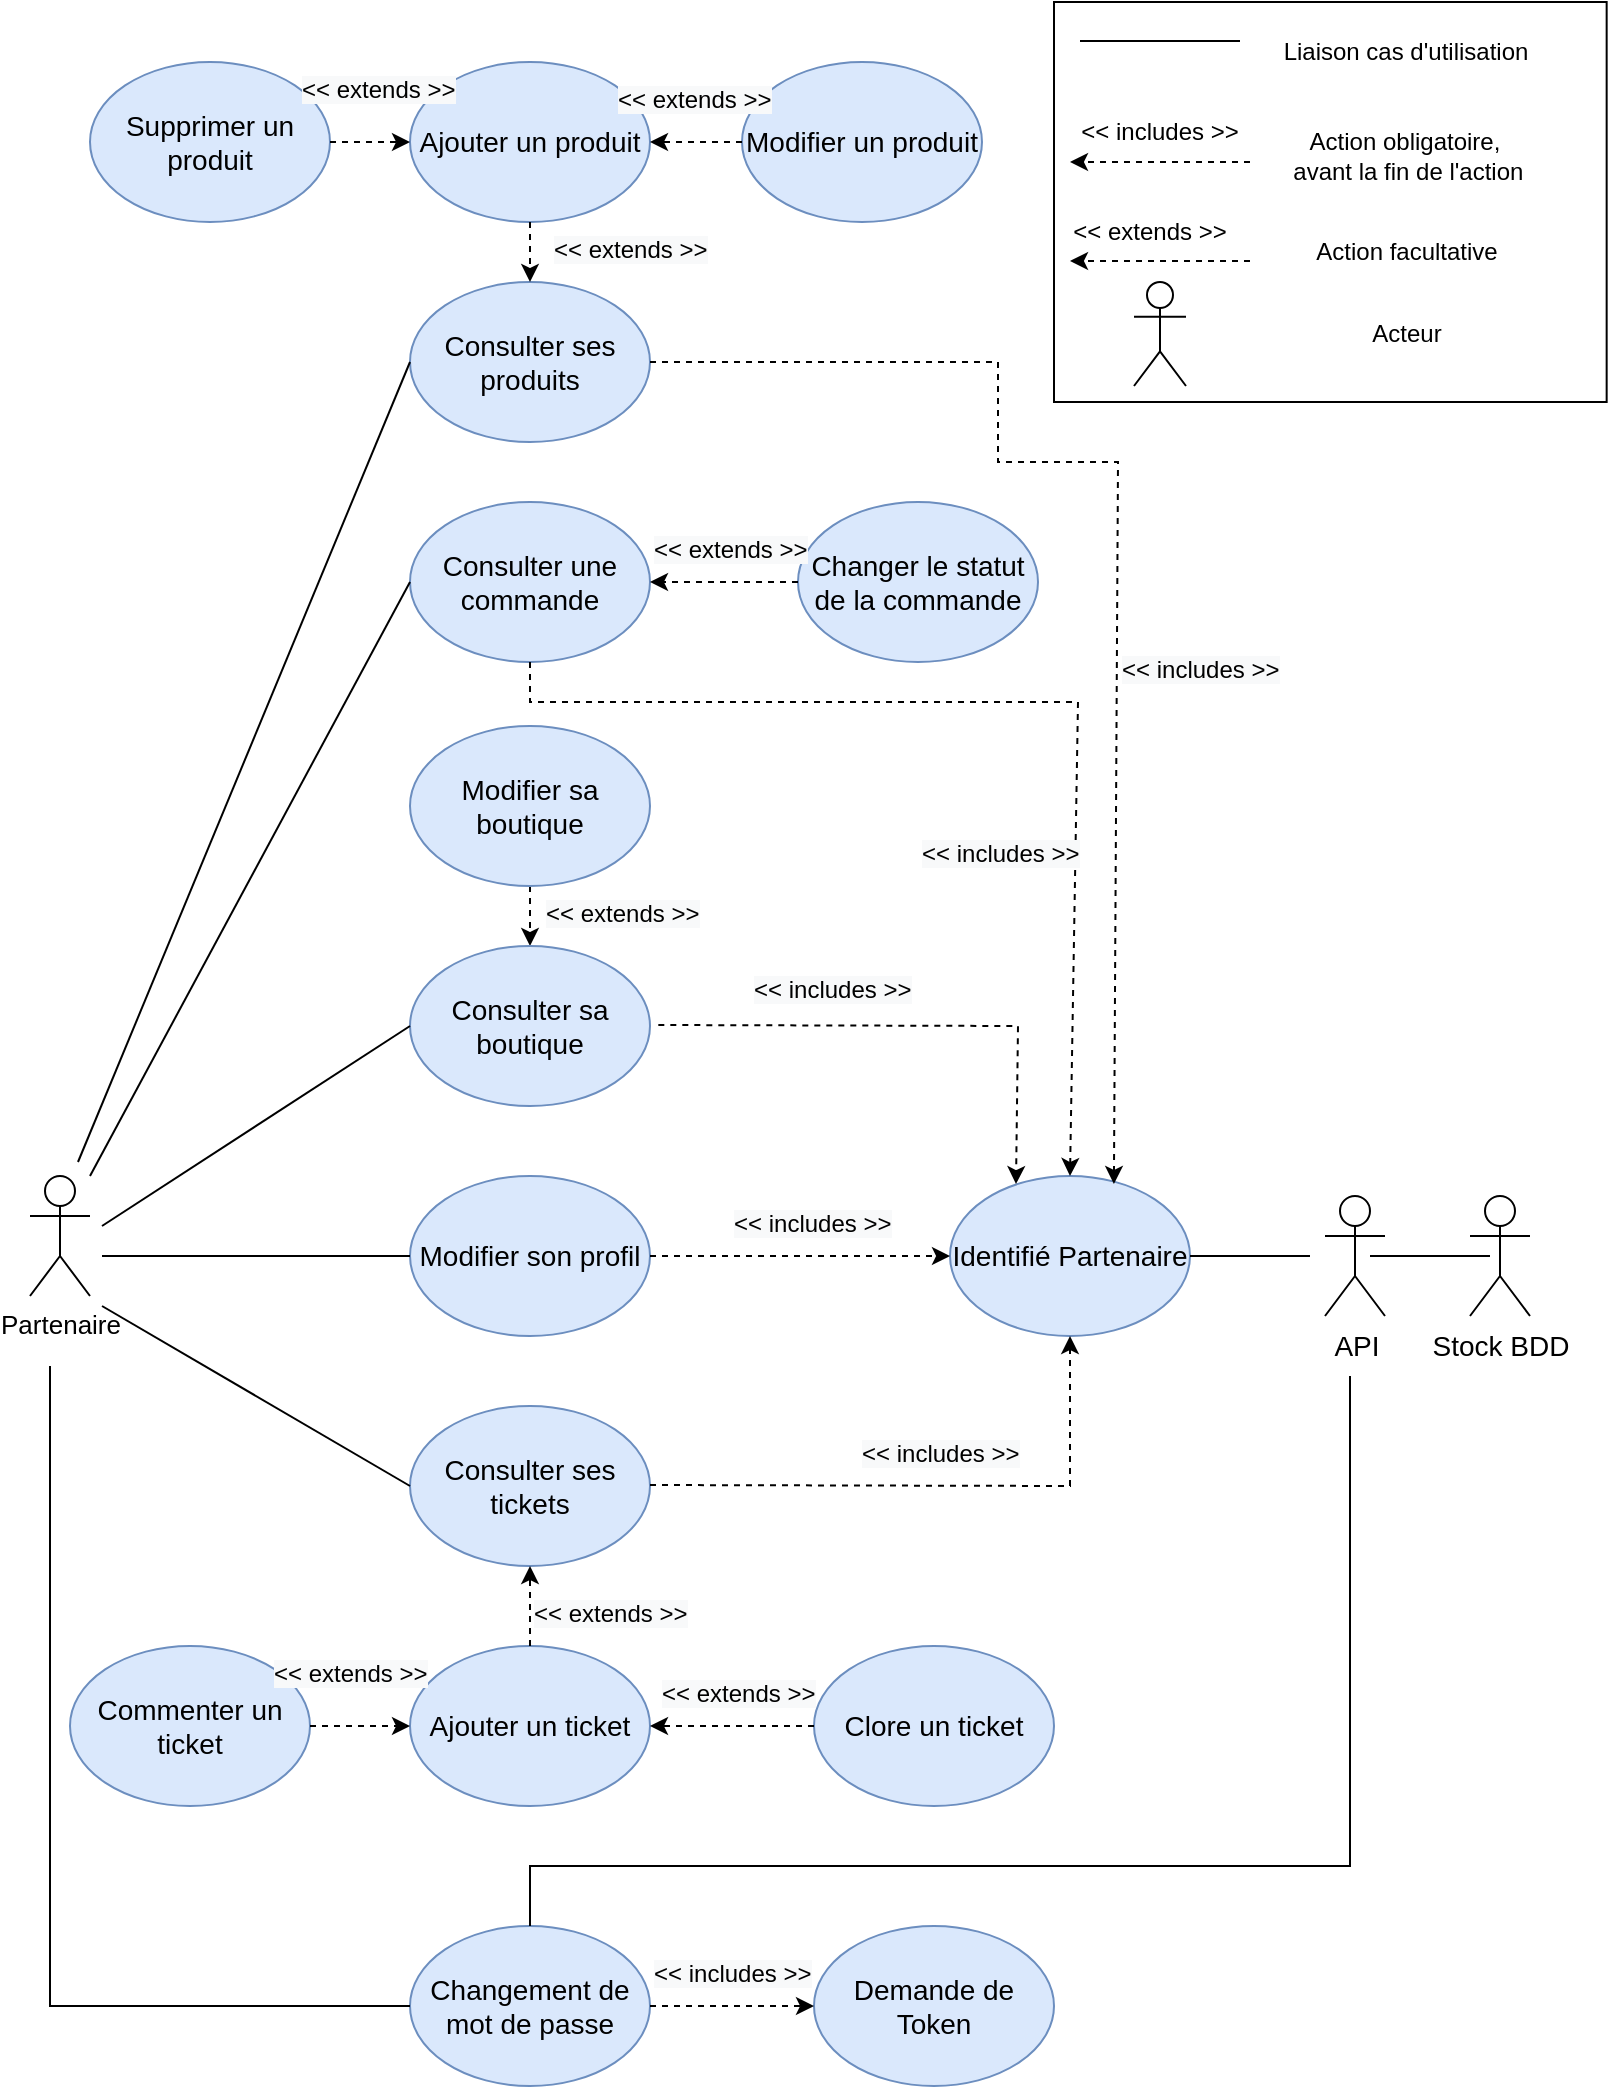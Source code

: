 <mxfile version="17.4.0" type="device" pages="5"><diagram id="RT1vaKW6OQHIRK-FFNy1" name="Cas d'utilisation Partenaire"><mxGraphModel dx="1038" dy="579" grid="1" gridSize="10" guides="1" tooltips="1" connect="1" arrows="1" fold="1" page="1" pageScale="1" pageWidth="827" pageHeight="1169" math="0" shadow="0"><root><mxCell id="0"/><mxCell id="1" parent="0"/><mxCell id="GEEyB9j7V2TtEnorf36U-1" value="Stock BDD" style="shape=umlActor;verticalLabelPosition=bottom;verticalAlign=top;html=1;outlineConnect=0;rounded=0;fontSize=14;strokeWidth=1;gradientColor=none;" parent="1" vertex="1"><mxGeometry x="746" y="607" width="30" height="60" as="geometry"/></mxCell><mxCell id="GEEyB9j7V2TtEnorf36U-2" value="API" style="shape=umlActor;verticalLabelPosition=bottom;verticalAlign=top;html=1;outlineConnect=0;rounded=0;fontSize=14;strokeWidth=1;gradientColor=none;" parent="1" vertex="1"><mxGeometry x="673.5" y="607" width="30" height="60" as="geometry"/></mxCell><mxCell id="GEEyB9j7V2TtEnorf36U-3" value="" style="rounded=0;whiteSpace=wrap;html=1;" parent="1" vertex="1"><mxGeometry x="538" y="10" width="276.33" height="200" as="geometry"/></mxCell><mxCell id="GEEyB9j7V2TtEnorf36U-4" value="Liaison cas d'utilisation" style="text;html=1;strokeColor=none;fillColor=none;align=center;verticalAlign=middle;whiteSpace=wrap;rounded=0;" parent="1" vertex="1"><mxGeometry x="614.5" y="20" width="198" height="30" as="geometry"/></mxCell><mxCell id="GEEyB9j7V2TtEnorf36U-5" value="Action obligatoire,&lt;br&gt;&amp;nbsp;avant la fin de l'action" style="text;html=1;strokeColor=none;fillColor=none;align=center;verticalAlign=middle;whiteSpace=wrap;rounded=0;" parent="1" vertex="1"><mxGeometry x="623" y="72" width="181" height="30" as="geometry"/></mxCell><mxCell id="GEEyB9j7V2TtEnorf36U-6" style="edgeStyle=none;rounded=0;orthogonalLoop=1;jettySize=auto;html=1;dashed=1;entryX=0;entryY=0.5;entryDx=0;entryDy=0;" parent="1" edge="1"><mxGeometry relative="1" as="geometry"><mxPoint x="636.0" y="90.0" as="sourcePoint"/><mxPoint x="546.0" y="90.0" as="targetPoint"/></mxGeometry></mxCell><mxCell id="GEEyB9j7V2TtEnorf36U-7" value="&amp;lt;&amp;lt; includes &amp;gt;&amp;gt;" style="text;html=1;strokeColor=none;fillColor=none;align=center;verticalAlign=middle;whiteSpace=wrap;rounded=0;" parent="1" vertex="1"><mxGeometry x="546" y="60" width="90" height="30" as="geometry"/></mxCell><mxCell id="GEEyB9j7V2TtEnorf36U-9" value="Partenaire" style="shape=umlActor;verticalLabelPosition=bottom;verticalAlign=top;html=1;outlineConnect=0;rounded=0;fontSize=13;strokeWidth=1;gradientColor=none;" parent="1" vertex="1"><mxGeometry x="26" y="597" width="30" height="60" as="geometry"/></mxCell><mxCell id="GEEyB9j7V2TtEnorf36U-10" style="edgeStyle=none;rounded=0;orthogonalLoop=1;jettySize=auto;html=1;dashed=1;fontSize=14;endArrow=classic;endFill=1;verticalAlign=middle;entryX=0.5;entryY=0;entryDx=0;entryDy=0;" parent="1" source="GEEyB9j7V2TtEnorf36U-11" target="GEEyB9j7V2TtEnorf36U-17" edge="1"><mxGeometry relative="1" as="geometry"/></mxCell><mxCell id="GEEyB9j7V2TtEnorf36U-11" value="Modifier sa boutique" style="ellipse;whiteSpace=wrap;html=1;rounded=0;fontSize=14;strokeWidth=1;verticalAlign=middle;fillColor=#dae8fc;strokeColor=#6c8ebf;" parent="1" vertex="1"><mxGeometry x="216" y="372" width="120" height="80" as="geometry"/></mxCell><mxCell id="GEEyB9j7V2TtEnorf36U-13" value="&lt;span style=&quot;color: rgb(0, 0, 0); font-family: helvetica; font-size: 12px; font-style: normal; font-weight: 400; letter-spacing: normal; text-align: center; text-indent: 0px; text-transform: none; word-spacing: 0px; background-color: rgb(248, 249, 250); display: inline; float: none;&quot;&gt;&amp;lt;&amp;lt; includes &amp;gt;&amp;gt;&lt;/span&gt;" style="text;whiteSpace=wrap;html=1;" parent="1" vertex="1"><mxGeometry x="376" y="607" width="100" height="30" as="geometry"/></mxCell><mxCell id="GEEyB9j7V2TtEnorf36U-14" value="" style="endArrow=none;html=1;strokeColor=#000000;rounded=0;strokeWidth=1;" parent="1" edge="1"><mxGeometry width="50" height="50" relative="1" as="geometry"><mxPoint x="551.0" y="29.5" as="sourcePoint"/><mxPoint x="631.0" y="29.5" as="targetPoint"/></mxGeometry></mxCell><mxCell id="GEEyB9j7V2TtEnorf36U-15" value="" style="shape=umlActor;verticalLabelPosition=bottom;verticalAlign=top;html=1;outlineConnect=0;rounded=0;fontSize=13;strokeWidth=1;gradientColor=none;" parent="1" vertex="1"><mxGeometry x="578" y="150" width="26" height="52" as="geometry"/></mxCell><mxCell id="GEEyB9j7V2TtEnorf36U-16" value="Acteur" style="text;html=1;strokeColor=none;fillColor=none;align=center;verticalAlign=middle;whiteSpace=wrap;rounded=0;" parent="1" vertex="1"><mxGeometry x="624" y="163.5" width="181" height="25" as="geometry"/></mxCell><mxCell id="GEEyB9j7V2TtEnorf36U-17" value="Consulter sa boutique" style="ellipse;whiteSpace=wrap;html=1;rounded=0;fontSize=14;strokeWidth=1;verticalAlign=middle;fillColor=#dae8fc;strokeColor=#6c8ebf;" parent="1" vertex="1"><mxGeometry x="216" y="482" width="120" height="80" as="geometry"/></mxCell><mxCell id="GEEyB9j7V2TtEnorf36U-19" value="Ajouter un ticket" style="ellipse;whiteSpace=wrap;html=1;rounded=0;fontSize=14;strokeWidth=1;verticalAlign=middle;fillColor=#dae8fc;strokeColor=#6c8ebf;" parent="1" vertex="1"><mxGeometry x="216" y="832" width="120" height="80" as="geometry"/></mxCell><mxCell id="GEEyB9j7V2TtEnorf36U-20" value="Commenter un ticket" style="ellipse;whiteSpace=wrap;html=1;rounded=0;fontSize=14;strokeWidth=1;verticalAlign=middle;fillColor=#dae8fc;strokeColor=#6c8ebf;" parent="1" vertex="1"><mxGeometry x="46" y="832" width="120" height="80" as="geometry"/></mxCell><mxCell id="GEEyB9j7V2TtEnorf36U-21" value="Clore un ticket" style="ellipse;whiteSpace=wrap;html=1;rounded=0;fontSize=14;strokeWidth=1;verticalAlign=middle;fillColor=#dae8fc;strokeColor=#6c8ebf;" parent="1" vertex="1"><mxGeometry x="418" y="832" width="120" height="80" as="geometry"/></mxCell><mxCell id="GEEyB9j7V2TtEnorf36U-22" style="edgeStyle=none;rounded=0;orthogonalLoop=1;jettySize=auto;html=1;dashed=1;entryX=0;entryY=0.5;entryDx=0;entryDy=0;" parent="1" edge="1"><mxGeometry relative="1" as="geometry"><mxPoint x="636.0" y="139.5" as="sourcePoint"/><mxPoint x="546.0" y="139.5" as="targetPoint"/></mxGeometry></mxCell><mxCell id="GEEyB9j7V2TtEnorf36U-23" value="&amp;lt;&amp;lt; extends &amp;gt;&amp;gt;" style="text;html=1;strokeColor=none;fillColor=none;align=center;verticalAlign=middle;whiteSpace=wrap;rounded=0;" parent="1" vertex="1"><mxGeometry x="546" y="109.5" width="80" height="30" as="geometry"/></mxCell><mxCell id="GEEyB9j7V2TtEnorf36U-24" value="Action facultative" style="text;html=1;strokeColor=none;fillColor=none;align=center;verticalAlign=middle;whiteSpace=wrap;rounded=0;" parent="1" vertex="1"><mxGeometry x="624" y="120" width="181" height="30" as="geometry"/></mxCell><mxCell id="GEEyB9j7V2TtEnorf36U-25" value="Identifié Partenaire" style="ellipse;whiteSpace=wrap;html=1;rounded=0;fontSize=14;strokeWidth=1;verticalAlign=middle;fillColor=#dae8fc;strokeColor=#6c8ebf;" parent="1" vertex="1"><mxGeometry x="486" y="597" width="120" height="80" as="geometry"/></mxCell><mxCell id="GEEyB9j7V2TtEnorf36U-26" value="Modifier son profil" style="ellipse;whiteSpace=wrap;html=1;rounded=0;fontSize=14;strokeWidth=1;verticalAlign=middle;fillColor=#dae8fc;strokeColor=#6c8ebf;" parent="1" vertex="1"><mxGeometry x="216" y="597" width="120" height="80" as="geometry"/></mxCell><mxCell id="GEEyB9j7V2TtEnorf36U-27" value="" style="endArrow=none;html=1;rounded=0;" parent="1" edge="1"><mxGeometry width="50" height="50" relative="1" as="geometry"><mxPoint x="696" y="637" as="sourcePoint"/><mxPoint x="756" y="637" as="targetPoint"/></mxGeometry></mxCell><mxCell id="GEEyB9j7V2TtEnorf36U-28" value="" style="endArrow=none;html=1;rounded=0;exitX=1;exitY=0.5;exitDx=0;exitDy=0;" parent="1" source="GEEyB9j7V2TtEnorf36U-25" edge="1"><mxGeometry width="50" height="50" relative="1" as="geometry"><mxPoint x="698.5" y="647" as="sourcePoint"/><mxPoint x="666" y="637" as="targetPoint"/></mxGeometry></mxCell><mxCell id="GEEyB9j7V2TtEnorf36U-29" style="edgeStyle=none;rounded=0;orthogonalLoop=1;jettySize=auto;html=1;dashed=1;fontSize=14;endArrow=classic;endFill=1;verticalAlign=middle;exitX=1;exitY=0.5;exitDx=0;exitDy=0;entryX=0;entryY=0.5;entryDx=0;entryDy=0;" parent="1" source="GEEyB9j7V2TtEnorf36U-26" target="GEEyB9j7V2TtEnorf36U-25" edge="1"><mxGeometry relative="1" as="geometry"><mxPoint x="395.843" y="922.42" as="sourcePoint"/><mxPoint x="482" y="762" as="targetPoint"/></mxGeometry></mxCell><mxCell id="GEEyB9j7V2TtEnorf36U-30" value="" style="endArrow=none;html=1;rounded=0;entryX=0;entryY=0.5;entryDx=0;entryDy=0;" parent="1" target="GEEyB9j7V2TtEnorf36U-26" edge="1"><mxGeometry width="50" height="50" relative="1" as="geometry"><mxPoint x="62" y="637" as="sourcePoint"/><mxPoint x="196" y="646.5" as="targetPoint"/></mxGeometry></mxCell><mxCell id="GEEyB9j7V2TtEnorf36U-33" value="&lt;span style=&quot;color: rgb(0 , 0 , 0) ; font-family: &amp;#34;helvetica&amp;#34; ; font-size: 12px ; font-style: normal ; font-weight: 400 ; letter-spacing: normal ; text-align: center ; text-indent: 0px ; text-transform: none ; word-spacing: 0px ; background-color: rgb(248 , 249 , 250) ; display: inline ; float: none&quot;&gt;&amp;lt;&amp;lt; extends &amp;gt;&amp;gt;&lt;/span&gt;" style="text;whiteSpace=wrap;html=1;" parent="1" vertex="1"><mxGeometry x="282" y="452" width="100" height="30" as="geometry"/></mxCell><mxCell id="GEEyB9j7V2TtEnorf36U-41" value="" style="endArrow=none;html=1;rounded=0;entryX=0;entryY=0.5;entryDx=0;entryDy=0;" parent="1" target="GEEyB9j7V2TtEnorf36U-17" edge="1"><mxGeometry width="50" height="50" relative="1" as="geometry"><mxPoint x="62" y="622" as="sourcePoint"/><mxPoint x="206" y="521" as="targetPoint"/></mxGeometry></mxCell><mxCell id="GEEyB9j7V2TtEnorf36U-42" value="Consulter ses tickets" style="ellipse;whiteSpace=wrap;html=1;rounded=0;fontSize=14;strokeWidth=1;verticalAlign=middle;fillColor=#dae8fc;strokeColor=#6c8ebf;" parent="1" vertex="1"><mxGeometry x="216" y="712" width="120" height="80" as="geometry"/></mxCell><mxCell id="GEEyB9j7V2TtEnorf36U-43" value="Changement de mot de passe" style="ellipse;whiteSpace=wrap;html=1;rounded=0;fontSize=14;strokeWidth=1;verticalAlign=middle;fillColor=#dae8fc;strokeColor=#6c8ebf;" parent="1" vertex="1"><mxGeometry x="216" y="972" width="120" height="80" as="geometry"/></mxCell><mxCell id="GEEyB9j7V2TtEnorf36U-44" style="edgeStyle=none;rounded=0;orthogonalLoop=1;jettySize=auto;html=1;dashed=1;fontSize=14;endArrow=classic;endFill=1;verticalAlign=middle;exitX=1;exitY=0.5;exitDx=0;exitDy=0;entryX=0.5;entryY=1;entryDx=0;entryDy=0;" parent="1" target="GEEyB9j7V2TtEnorf36U-25" edge="1"><mxGeometry relative="1" as="geometry"><mxPoint x="336" y="751.5" as="sourcePoint"/><mxPoint x="486" y="751.5" as="targetPoint"/><Array as="points"><mxPoint x="546" y="752"/></Array></mxGeometry></mxCell><mxCell id="GEEyB9j7V2TtEnorf36U-45" value="&lt;span style=&quot;color: rgb(0, 0, 0); font-family: helvetica; font-size: 12px; font-style: normal; font-weight: 400; letter-spacing: normal; text-align: center; text-indent: 0px; text-transform: none; word-spacing: 0px; background-color: rgb(248, 249, 250); display: inline; float: none;&quot;&gt;&amp;lt;&amp;lt; includes &amp;gt;&amp;gt;&lt;/span&gt;" style="text;whiteSpace=wrap;html=1;" parent="1" vertex="1"><mxGeometry x="440.16" y="722" width="100" height="30" as="geometry"/></mxCell><mxCell id="GEEyB9j7V2TtEnorf36U-46" value="" style="endArrow=none;html=1;rounded=0;entryX=0;entryY=0.5;entryDx=0;entryDy=0;" parent="1" target="GEEyB9j7V2TtEnorf36U-42" edge="1"><mxGeometry width="50" height="50" relative="1" as="geometry"><mxPoint x="62" y="662" as="sourcePoint"/><mxPoint x="226" y="532" as="targetPoint"/></mxGeometry></mxCell><mxCell id="GEEyB9j7V2TtEnorf36U-47" style="edgeStyle=none;rounded=0;orthogonalLoop=1;jettySize=auto;html=1;dashed=1;fontSize=14;endArrow=classic;endFill=1;verticalAlign=middle;entryX=1;entryY=0.5;entryDx=0;entryDy=0;exitX=0;exitY=0.5;exitDx=0;exitDy=0;" parent="1" source="GEEyB9j7V2TtEnorf36U-21" target="GEEyB9j7V2TtEnorf36U-19" edge="1"><mxGeometry relative="1" as="geometry"><mxPoint x="566" y="472" as="sourcePoint"/><mxPoint x="565.5" y="502" as="targetPoint"/></mxGeometry></mxCell><mxCell id="GEEyB9j7V2TtEnorf36U-48" style="edgeStyle=none;rounded=0;orthogonalLoop=1;jettySize=auto;html=1;dashed=1;fontSize=14;endArrow=classic;endFill=1;verticalAlign=middle;entryX=0;entryY=0.5;entryDx=0;entryDy=0;exitX=1;exitY=0.5;exitDx=0;exitDy=0;" parent="1" source="GEEyB9j7V2TtEnorf36U-20" target="GEEyB9j7V2TtEnorf36U-19" edge="1"><mxGeometry relative="1" as="geometry"><mxPoint x="428" y="882" as="sourcePoint"/><mxPoint x="346" y="882" as="targetPoint"/></mxGeometry></mxCell><mxCell id="GEEyB9j7V2TtEnorf36U-49" style="edgeStyle=none;rounded=0;orthogonalLoop=1;jettySize=auto;html=1;dashed=1;fontSize=14;endArrow=classic;endFill=1;verticalAlign=middle;entryX=0.5;entryY=1;entryDx=0;entryDy=0;exitX=0.5;exitY=0;exitDx=0;exitDy=0;" parent="1" source="GEEyB9j7V2TtEnorf36U-19" target="GEEyB9j7V2TtEnorf36U-42" edge="1"><mxGeometry relative="1" as="geometry"><mxPoint x="438" y="892" as="sourcePoint"/><mxPoint x="356" y="892" as="targetPoint"/></mxGeometry></mxCell><mxCell id="GEEyB9j7V2TtEnorf36U-50" value="&lt;span style=&quot;color: rgb(0 , 0 , 0) ; font-family: &amp;#34;helvetica&amp;#34; ; font-size: 12px ; font-style: normal ; font-weight: 400 ; letter-spacing: normal ; text-align: center ; text-indent: 0px ; text-transform: none ; word-spacing: 0px ; background-color: rgb(248 , 249 , 250) ; display: inline ; float: none&quot;&gt;&amp;lt;&amp;lt; extends &amp;gt;&amp;gt;&lt;/span&gt;" style="text;whiteSpace=wrap;html=1;" parent="1" vertex="1"><mxGeometry x="276" y="802" width="100" height="30" as="geometry"/></mxCell><mxCell id="GEEyB9j7V2TtEnorf36U-51" value="&lt;span style=&quot;color: rgb(0 , 0 , 0) ; font-family: &amp;#34;helvetica&amp;#34; ; font-size: 12px ; font-style: normal ; font-weight: 400 ; letter-spacing: normal ; text-align: center ; text-indent: 0px ; text-transform: none ; word-spacing: 0px ; background-color: rgb(248 , 249 , 250) ; display: inline ; float: none&quot;&gt;&amp;lt;&amp;lt; extends &amp;gt;&amp;gt;&lt;/span&gt;" style="text;whiteSpace=wrap;html=1;" parent="1" vertex="1"><mxGeometry x="340.16" y="842" width="100" height="30" as="geometry"/></mxCell><mxCell id="GEEyB9j7V2TtEnorf36U-52" value="&lt;span style=&quot;color: rgb(0 , 0 , 0) ; font-family: &amp;#34;helvetica&amp;#34; ; font-size: 12px ; font-style: normal ; font-weight: 400 ; letter-spacing: normal ; text-align: center ; text-indent: 0px ; text-transform: none ; word-spacing: 0px ; background-color: rgb(248 , 249 , 250) ; display: inline ; float: none&quot;&gt;&amp;lt;&amp;lt; extends &amp;gt;&amp;gt;&lt;/span&gt;" style="text;whiteSpace=wrap;html=1;" parent="1" vertex="1"><mxGeometry x="146" y="832" width="100" height="30" as="geometry"/></mxCell><mxCell id="GEEyB9j7V2TtEnorf36U-53" value="Demande de Token" style="ellipse;whiteSpace=wrap;html=1;rounded=0;fontSize=14;strokeWidth=1;verticalAlign=middle;fillColor=#dae8fc;strokeColor=#6c8ebf;" parent="1" vertex="1"><mxGeometry x="418" y="972" width="120" height="80" as="geometry"/></mxCell><mxCell id="GEEyB9j7V2TtEnorf36U-54" style="edgeStyle=none;rounded=0;orthogonalLoop=1;jettySize=auto;html=1;dashed=1;fontSize=14;endArrow=classic;endFill=1;verticalAlign=middle;exitX=1;exitY=0.5;exitDx=0;exitDy=0;entryX=0;entryY=0.5;entryDx=0;entryDy=0;" parent="1" source="GEEyB9j7V2TtEnorf36U-43" target="GEEyB9j7V2TtEnorf36U-53" edge="1"><mxGeometry relative="1" as="geometry"><mxPoint x="266" y="1076.5" as="sourcePoint"/><mxPoint x="416" y="1076.5" as="targetPoint"/></mxGeometry></mxCell><mxCell id="GEEyB9j7V2TtEnorf36U-55" value="&lt;span style=&quot;color: rgb(0, 0, 0); font-family: helvetica; font-size: 12px; font-style: normal; font-weight: 400; letter-spacing: normal; text-align: center; text-indent: 0px; text-transform: none; word-spacing: 0px; background-color: rgb(248, 249, 250); display: inline; float: none;&quot;&gt;&amp;lt;&amp;lt; includes &amp;gt;&amp;gt;&lt;/span&gt;" style="text;whiteSpace=wrap;html=1;" parent="1" vertex="1"><mxGeometry x="336" y="982" width="100" height="30" as="geometry"/></mxCell><mxCell id="GEEyB9j7V2TtEnorf36U-56" value="" style="endArrow=none;html=1;rounded=0;entryX=0;entryY=0.5;entryDx=0;entryDy=0;" parent="1" target="GEEyB9j7V2TtEnorf36U-43" edge="1"><mxGeometry width="50" height="50" relative="1" as="geometry"><mxPoint x="36" y="692" as="sourcePoint"/><mxPoint x="36" y="1132" as="targetPoint"/><Array as="points"><mxPoint x="36" y="1012"/></Array></mxGeometry></mxCell><mxCell id="GEEyB9j7V2TtEnorf36U-57" value="" style="endArrow=none;html=1;rounded=0;entryX=0.5;entryY=0;entryDx=0;entryDy=0;" parent="1" target="GEEyB9j7V2TtEnorf36U-43" edge="1"><mxGeometry width="50" height="50" relative="1" as="geometry"><mxPoint x="686" y="697" as="sourcePoint"/><mxPoint x="866" y="1017" as="targetPoint"/><Array as="points"><mxPoint x="686" y="942"/><mxPoint x="276" y="942"/></Array></mxGeometry></mxCell><mxCell id="CsBKJ-Xqdn_ZgJ05oNSR-1" value="Consulter une commande" style="ellipse;whiteSpace=wrap;html=1;rounded=0;fontSize=14;strokeWidth=1;verticalAlign=middle;fillColor=#dae8fc;strokeColor=#6c8ebf;" parent="1" vertex="1"><mxGeometry x="216" y="260" width="120" height="80" as="geometry"/></mxCell><mxCell id="CsBKJ-Xqdn_ZgJ05oNSR-2" value="" style="endArrow=none;html=1;rounded=0;entryX=0;entryY=0.5;entryDx=0;entryDy=0;" parent="1" target="CsBKJ-Xqdn_ZgJ05oNSR-1" edge="1"><mxGeometry width="50" height="50" relative="1" as="geometry"><mxPoint x="56" y="597" as="sourcePoint"/><mxPoint x="210" y="497" as="targetPoint"/></mxGeometry></mxCell><mxCell id="YHnA0qha9mmgZrb9hm-o-1" value="Changer le statut de la commande" style="ellipse;whiteSpace=wrap;html=1;rounded=0;fontSize=14;strokeWidth=1;verticalAlign=middle;fillColor=#dae8fc;strokeColor=#6c8ebf;" parent="1" vertex="1"><mxGeometry x="410" y="260" width="120" height="80" as="geometry"/></mxCell><mxCell id="YHnA0qha9mmgZrb9hm-o-2" style="edgeStyle=none;rounded=0;orthogonalLoop=1;jettySize=auto;html=1;dashed=1;fontSize=14;endArrow=classic;endFill=1;verticalAlign=middle;entryX=1;entryY=0.5;entryDx=0;entryDy=0;exitX=0;exitY=0.5;exitDx=0;exitDy=0;" parent="1" source="YHnA0qha9mmgZrb9hm-o-1" target="CsBKJ-Xqdn_ZgJ05oNSR-1" edge="1"><mxGeometry relative="1" as="geometry"><mxPoint x="176" y="882" as="sourcePoint"/><mxPoint x="226" y="882" as="targetPoint"/></mxGeometry></mxCell><mxCell id="YHnA0qha9mmgZrb9hm-o-3" value="&lt;span style=&quot;color: rgb(0 , 0 , 0) ; font-family: &amp;#34;helvetica&amp;#34; ; font-size: 12px ; font-style: normal ; font-weight: 400 ; letter-spacing: normal ; text-align: center ; text-indent: 0px ; text-transform: none ; word-spacing: 0px ; background-color: rgb(248 , 249 , 250) ; display: inline ; float: none&quot;&gt;&amp;lt;&amp;lt; extends &amp;gt;&amp;gt;&lt;/span&gt;" style="text;whiteSpace=wrap;html=1;" parent="1" vertex="1"><mxGeometry x="336.0" y="270" width="100" height="30" as="geometry"/></mxCell><mxCell id="YHnA0qha9mmgZrb9hm-o-4" style="edgeStyle=none;rounded=0;orthogonalLoop=1;jettySize=auto;html=1;dashed=1;fontSize=14;endArrow=classic;endFill=1;verticalAlign=middle;exitX=1;exitY=0.5;exitDx=0;exitDy=0;entryX=0.275;entryY=0.05;entryDx=0;entryDy=0;entryPerimeter=0;" parent="1" target="GEEyB9j7V2TtEnorf36U-25" edge="1"><mxGeometry relative="1" as="geometry"><mxPoint x="340.16" y="521.5" as="sourcePoint"/><mxPoint x="490.16" y="521.5" as="targetPoint"/><Array as="points"><mxPoint x="520" y="522"/></Array></mxGeometry></mxCell><mxCell id="YHnA0qha9mmgZrb9hm-o-5" style="edgeStyle=none;rounded=0;orthogonalLoop=1;jettySize=auto;html=1;dashed=1;fontSize=14;endArrow=classic;endFill=1;verticalAlign=middle;exitX=0.5;exitY=1;exitDx=0;exitDy=0;entryX=0.5;entryY=0;entryDx=0;entryDy=0;" parent="1" source="CsBKJ-Xqdn_ZgJ05oNSR-1" target="GEEyB9j7V2TtEnorf36U-25" edge="1"><mxGeometry relative="1" as="geometry"><mxPoint x="530.0" y="299" as="sourcePoint"/><mxPoint x="680.0" y="299" as="targetPoint"/><Array as="points"><mxPoint x="276" y="360"/><mxPoint x="550" y="360"/></Array></mxGeometry></mxCell><mxCell id="YHnA0qha9mmgZrb9hm-o-6" value="&lt;span style=&quot;color: rgb(0, 0, 0); font-family: helvetica; font-size: 12px; font-style: normal; font-weight: 400; letter-spacing: normal; text-align: center; text-indent: 0px; text-transform: none; word-spacing: 0px; background-color: rgb(248, 249, 250); display: inline; float: none;&quot;&gt;&amp;lt;&amp;lt; includes &amp;gt;&amp;gt;&lt;/span&gt;" style="text;whiteSpace=wrap;html=1;" parent="1" vertex="1"><mxGeometry x="386" y="490" width="100" height="30" as="geometry"/></mxCell><mxCell id="YHnA0qha9mmgZrb9hm-o-7" value="&lt;span style=&quot;color: rgb(0, 0, 0); font-family: helvetica; font-size: 12px; font-style: normal; font-weight: 400; letter-spacing: normal; text-align: center; text-indent: 0px; text-transform: none; word-spacing: 0px; background-color: rgb(248, 249, 250); display: inline; float: none;&quot;&gt;&amp;lt;&amp;lt; includes &amp;gt;&amp;gt;&lt;/span&gt;" style="text;whiteSpace=wrap;html=1;" parent="1" vertex="1"><mxGeometry x="470" y="422" width="100" height="30" as="geometry"/></mxCell><mxCell id="6pLsjc7HshcEq9vaf2xV-1" value="Consulter ses produits" style="ellipse;whiteSpace=wrap;html=1;rounded=0;fontSize=14;strokeWidth=1;verticalAlign=middle;fillColor=#dae8fc;strokeColor=#6c8ebf;" parent="1" vertex="1"><mxGeometry x="216" y="150" width="120" height="80" as="geometry"/></mxCell><mxCell id="6pLsjc7HshcEq9vaf2xV-2" value="" style="endArrow=none;html=1;rounded=0;entryX=0;entryY=0.5;entryDx=0;entryDy=0;" parent="1" target="6pLsjc7HshcEq9vaf2xV-1" edge="1"><mxGeometry width="50" height="50" relative="1" as="geometry"><mxPoint x="50" y="590" as="sourcePoint"/><mxPoint x="226" y="310" as="targetPoint"/></mxGeometry></mxCell><mxCell id="LmSc4rSOrf5bBPOMtIto-1" value="Ajouter un produit" style="ellipse;whiteSpace=wrap;html=1;rounded=0;fontSize=14;strokeWidth=1;verticalAlign=middle;fillColor=#dae8fc;strokeColor=#6c8ebf;" parent="1" vertex="1"><mxGeometry x="216" y="40" width="120" height="80" as="geometry"/></mxCell><mxCell id="bQCcjGBeXxVbeTEMSmkx-1" value="Modifier un produit" style="ellipse;whiteSpace=wrap;html=1;rounded=0;fontSize=14;strokeWidth=1;verticalAlign=middle;fillColor=#dae8fc;strokeColor=#6c8ebf;" parent="1" vertex="1"><mxGeometry x="382" y="40" width="120" height="80" as="geometry"/></mxCell><mxCell id="nD2bL_vcrFgyY6IvfuzU-1" style="edgeStyle=none;rounded=0;orthogonalLoop=1;jettySize=auto;html=1;dashed=1;fontSize=14;endArrow=classic;endFill=1;verticalAlign=middle;entryX=0.5;entryY=0;entryDx=0;entryDy=0;exitX=0.5;exitY=1;exitDx=0;exitDy=0;" parent="1" source="LmSc4rSOrf5bBPOMtIto-1" target="6pLsjc7HshcEq9vaf2xV-1" edge="1"><mxGeometry relative="1" as="geometry"><mxPoint x="290.16" y="130" as="sourcePoint"/><mxPoint x="340.16" y="130" as="targetPoint"/></mxGeometry></mxCell><mxCell id="nD2bL_vcrFgyY6IvfuzU-2" style="edgeStyle=none;rounded=0;orthogonalLoop=1;jettySize=auto;html=1;dashed=1;fontSize=14;endArrow=classic;endFill=1;verticalAlign=middle;entryX=1;entryY=0.5;entryDx=0;entryDy=0;exitX=0;exitY=0.5;exitDx=0;exitDy=0;" parent="1" source="bQCcjGBeXxVbeTEMSmkx-1" target="LmSc4rSOrf5bBPOMtIto-1" edge="1"><mxGeometry relative="1" as="geometry"><mxPoint x="286" y="130" as="sourcePoint"/><mxPoint x="286" y="160" as="targetPoint"/></mxGeometry></mxCell><mxCell id="nD2bL_vcrFgyY6IvfuzU-3" value="&lt;span style=&quot;color: rgb(0 , 0 , 0) ; font-family: &amp;#34;helvetica&amp;#34; ; font-size: 12px ; font-style: normal ; font-weight: 400 ; letter-spacing: normal ; text-align: center ; text-indent: 0px ; text-transform: none ; word-spacing: 0px ; background-color: rgb(248 , 249 , 250) ; display: inline ; float: none&quot;&gt;&amp;lt;&amp;lt; extends &amp;gt;&amp;gt;&lt;/span&gt;" style="text;whiteSpace=wrap;html=1;" parent="1" vertex="1"><mxGeometry x="318.0" y="45" width="100" height="30" as="geometry"/></mxCell><mxCell id="nD2bL_vcrFgyY6IvfuzU-4" value="&lt;span style=&quot;color: rgb(0 , 0 , 0) ; font-family: &amp;#34;helvetica&amp;#34; ; font-size: 12px ; font-style: normal ; font-weight: 400 ; letter-spacing: normal ; text-align: center ; text-indent: 0px ; text-transform: none ; word-spacing: 0px ; background-color: rgb(248 , 249 , 250) ; display: inline ; float: none&quot;&gt;&amp;lt;&amp;lt; extends &amp;gt;&amp;gt;&lt;/span&gt;" style="text;whiteSpace=wrap;html=1;" parent="1" vertex="1"><mxGeometry x="286.0" y="120" width="100" height="30" as="geometry"/></mxCell><mxCell id="nD2bL_vcrFgyY6IvfuzU-5" value="Supprimer un produit" style="ellipse;whiteSpace=wrap;html=1;rounded=0;fontSize=14;strokeWidth=1;verticalAlign=middle;fillColor=#dae8fc;strokeColor=#6c8ebf;" parent="1" vertex="1"><mxGeometry x="56" y="40" width="120" height="80" as="geometry"/></mxCell><mxCell id="nD2bL_vcrFgyY6IvfuzU-6" style="edgeStyle=none;rounded=0;orthogonalLoop=1;jettySize=auto;html=1;dashed=1;fontSize=14;endArrow=classic;endFill=1;verticalAlign=middle;entryX=0;entryY=0.5;entryDx=0;entryDy=0;exitX=1;exitY=0.5;exitDx=0;exitDy=0;" parent="1" source="nD2bL_vcrFgyY6IvfuzU-5" target="LmSc4rSOrf5bBPOMtIto-1" edge="1"><mxGeometry relative="1" as="geometry"><mxPoint x="392" y="90" as="sourcePoint"/><mxPoint x="346" y="90" as="targetPoint"/></mxGeometry></mxCell><mxCell id="nD2bL_vcrFgyY6IvfuzU-7" value="&lt;span style=&quot;color: rgb(0 , 0 , 0) ; font-family: &amp;#34;helvetica&amp;#34; ; font-size: 12px ; font-style: normal ; font-weight: 400 ; letter-spacing: normal ; text-align: center ; text-indent: 0px ; text-transform: none ; word-spacing: 0px ; background-color: rgb(248 , 249 , 250) ; display: inline ; float: none&quot;&gt;&amp;lt;&amp;lt; extends &amp;gt;&amp;gt;&lt;/span&gt;" style="text;whiteSpace=wrap;html=1;" parent="1" vertex="1"><mxGeometry x="160.0" y="40" width="100" height="30" as="geometry"/></mxCell><mxCell id="E7Sx2kyvX4TJLA3vfq_v-1" style="edgeStyle=none;rounded=0;orthogonalLoop=1;jettySize=auto;html=1;dashed=1;fontSize=14;endArrow=classic;endFill=1;verticalAlign=middle;exitX=1;exitY=0.5;exitDx=0;exitDy=0;entryX=0.683;entryY=0.05;entryDx=0;entryDy=0;entryPerimeter=0;" parent="1" source="6pLsjc7HshcEq9vaf2xV-1" target="GEEyB9j7V2TtEnorf36U-25" edge="1"><mxGeometry relative="1" as="geometry"><mxPoint x="362" y="180" as="sourcePoint"/><mxPoint x="570" y="240" as="targetPoint"/><Array as="points"><mxPoint x="510" y="190"/><mxPoint x="510" y="240"/><mxPoint x="570" y="240"/></Array></mxGeometry></mxCell><mxCell id="E7Sx2kyvX4TJLA3vfq_v-2" value="&lt;span style=&quot;color: rgb(0, 0, 0); font-family: helvetica; font-size: 12px; font-style: normal; font-weight: 400; letter-spacing: normal; text-align: center; text-indent: 0px; text-transform: none; word-spacing: 0px; background-color: rgb(248, 249, 250); display: inline; float: none;&quot;&gt;&amp;lt;&amp;lt; includes &amp;gt;&amp;gt;&lt;/span&gt;" style="text;whiteSpace=wrap;html=1;" parent="1" vertex="1"><mxGeometry x="570" y="330" width="100" height="30" as="geometry"/></mxCell></root></mxGraphModel></diagram><diagram id="PP5y37T1NCXDWAxKDjfz" name="Exigence"><mxGraphModel dx="1038" dy="579" grid="1" gridSize="10" guides="1" tooltips="1" connect="1" arrows="1" fold="1" page="1" pageScale="1" pageWidth="827" pageHeight="1169" math="0" shadow="0"><root><mxCell id="0"/><mxCell id="1" parent="0"/><mxCell id="3-x1_bQ7SzuKg1VykOmz-13" value="Se connecter&#10;&lt; Requirements &gt;" style="swimlane;fontStyle=0;childLayout=stackLayout;horizontal=1;startSize=30;horizontalStack=0;resizeParent=1;resizeParentMax=0;resizeLast=0;collapsible=1;marginBottom=0;fontSize=13;direction=east;rounded=0;strokeWidth=1;perimeterSpacing=0;swimlaneFillColor=none;spacing=4;fillColor=#dae8fc;strokeColor=#6c8ebf;" parent="1" vertex="1"><mxGeometry x="30" y="160" width="250" height="90" as="geometry"/></mxCell><mxCell id="3-x1_bQ7SzuKg1VykOmz-15" value="Permet de se connecter" style="text;strokeColor=none;fillColor=none;align=left;verticalAlign=middle;spacingLeft=4;spacingRight=4;overflow=hidden;points=[[0,0.5],[1,0.5]];portConstraint=eastwest;rotatable=0;fontSize=18;" parent="3-x1_bQ7SzuKg1VykOmz-13" vertex="1"><mxGeometry y="30" width="250" height="30" as="geometry"/></mxCell><mxCell id="3-x1_bQ7SzuKg1VykOmz-16" value="id: 1" style="text;align=left;verticalAlign=middle;spacingLeft=4;spacingRight=4;overflow=hidden;points=[[0,0.5],[1,0.5]];portConstraint=eastwest;rotatable=0;fontSize=18;" parent="3-x1_bQ7SzuKg1VykOmz-13" vertex="1"><mxGeometry y="60" width="250" height="30" as="geometry"/></mxCell><mxCell id="3-x1_bQ7SzuKg1VykOmz-32" value="" style="endArrow=none;html=1;rounded=0;fontSize=13;horizontal=1;verticalAlign=middle;exitX=0.002;exitY=0.884;exitDx=0;exitDy=0;entryX=1;entryY=0;entryDx=0;entryDy=0;exitPerimeter=0;" parent="1" source="1Z-VSQ5LYeNRugJUBKyp-2" edge="1"><mxGeometry width="50" height="50" relative="1" as="geometry"><mxPoint x="331.42" y="195.21" as="sourcePoint"/><mxPoint x="295.607" y="214.393" as="targetPoint"/></mxGeometry></mxCell><mxCell id="3-x1_bQ7SzuKg1VykOmz-81" value="" style="rounded=0;whiteSpace=wrap;html=1;" parent="1" vertex="1"><mxGeometry x="5" y="600" width="300" height="173.33" as="geometry"/></mxCell><mxCell id="3-x1_bQ7SzuKg1VykOmz-83" value="" style="ellipse;whiteSpace=wrap;html=1;aspect=fixed;" parent="1" vertex="1"><mxGeometry x="45" y="623" width="40" height="40" as="geometry"/></mxCell><mxCell id="3-x1_bQ7SzuKg1VykOmz-84" value="" style="shape=umlDestroy;whiteSpace=wrap;html=1;strokeWidth=3;" parent="1" vertex="1"><mxGeometry x="50" y="628" width="30" height="30" as="geometry"/></mxCell><mxCell id="3-x1_bQ7SzuKg1VykOmz-85" value="découpe et relie une exigence à une autre" style="text;html=1;strokeColor=none;fillColor=none;align=center;verticalAlign=middle;whiteSpace=wrap;rounded=0;" parent="1" vertex="1"><mxGeometry x="125" y="610" width="160" height="30" as="geometry"/></mxCell><mxCell id="3-x1_bQ7SzuKg1VykOmz-86" style="edgeStyle=none;rounded=0;orthogonalLoop=1;jettySize=auto;html=1;dashed=1;entryX=0;entryY=0.5;entryDx=0;entryDy=0;" parent="1" edge="1"><mxGeometry relative="1" as="geometry"><mxPoint x="135" y="703" as="sourcePoint"/><mxPoint x="45" y="703" as="targetPoint"/></mxGeometry></mxCell><mxCell id="3-x1_bQ7SzuKg1VykOmz-87" value="relie un autre système ou exigence&amp;nbsp;&lt;br&gt;(sous système, API, ..)&lt;span style=&quot;color: rgba(0 , 0 , 0 , 0) ; font-family: monospace ; font-size: 0px&quot;&gt;%3CmxGraphModel%3E%3Croot%3E%3CmxCell%20id%3D%220%22%2F%3E%3CmxCell%20id%3D%221%22%20parent%3D%220%22%2F%3E%3CmxCell%20id%3D%222%22%20value%3D%22d%C3%A9coupe%20et%20relie%20une%20exigence%20%C3%A0%20une%20autre%22%20style%3D%22text%3Bhtml%3D1%3BstrokeColor%3Dnone%3BfillColor%3Dnone%3Balign%3Dcenter%3BverticalAlign%3Dmiddle%3BwhiteSpace%3Dwrap%3Brounded%3D0%3B%22%20vertex%3D%221%22%20parent%3D%221%22%3E%3CmxGeometry%20x%3D%22840%22%20y%3D%22575%22%20width%3D%22250%22%20height%3D%2230%22%20as%3D%22geometry%22%2F%3E%3C%2FmxCell%3E%3C%2Froot%3E%3C%2FmxGraphModel%3E&lt;/span&gt;" style="text;html=1;strokeColor=none;fillColor=none;align=center;verticalAlign=middle;whiteSpace=wrap;rounded=0;" parent="1" vertex="1"><mxGeometry x="135" y="683" width="140" height="30" as="geometry"/></mxCell><mxCell id="3-x1_bQ7SzuKg1VykOmz-88" value="Donne des précisions par une ou plusieurs exigences&amp;nbsp;&lt;span style=&quot;color: rgba(0 , 0 , 0 , 0) ; font-family: monospace ; font-size: 0px&quot;&gt;%3CmxGraphModel%3E%3Croot%3E%3CmxCell%20id%3D%220%22%2F%3E%3CmxCell%20id%3D%221%22%20parent%3D%220%22%2F%3E%3CmxCell%20id%3D%222%22%20value%3D%22d%C3%A9coupe%20et%20relie%20une%20exigence%20%C3%A0%20une%20autre%22%20style%3D%22text%3Bhtml%3D1%3BstrokeColor%3Dnone%3BfillColor%3Dnone%3Balign%3Dcenter%3BverticalAlign%3Dmiddle%3BwhiteSpace%3Dwrap%3Brounded%3D0%3B%22%20vertex%3D%221%22%20parent%3D%221%22%3E%3CmxGeometry%20x%3D%22840%22%20y%3D%22575%22%20width%3D%22250%22%20height%3D%2230%22%20as%3D%22geometry%22%2F%3E%3C%2FmxCell%3E%3C%2Froot%3E%3C%2FmxGraphModel%3E&lt;/span&gt;" style="text;html=1;strokeColor=none;fillColor=none;align=center;verticalAlign=middle;whiteSpace=wrap;rounded=0;" parent="1" vertex="1"><mxGeometry x="135" y="733" width="160" height="30" as="geometry"/></mxCell><mxCell id="3-x1_bQ7SzuKg1VykOmz-89" style="edgeStyle=none;rounded=0;orthogonalLoop=1;jettySize=auto;html=1;dashed=1;entryX=0;entryY=0.5;entryDx=0;entryDy=0;" parent="1" edge="1"><mxGeometry relative="1" as="geometry"><mxPoint x="135" y="753" as="sourcePoint"/><mxPoint x="45" y="753" as="targetPoint"/></mxGeometry></mxCell><mxCell id="3-x1_bQ7SzuKg1VykOmz-90" value="&quot;deriveRqt&quot;&lt;span style=&quot;color: rgba(0 , 0 , 0 , 0) ; font-family: monospace ; font-size: 0px&quot;&gt;%3CmxGraphModel%3E%3Croot%3E%3CmxCell%20id%3D%220%22%2F%3E%3CmxCell%20id%3D%221%22%20parent%3D%220%22%2F%3E%3CmxCell%20id%3D%222%22%20value%3D%22Afficher%26%2310%3B%26quot%3Brequirement%26quot%3B%22%20style%3D%22swimlane%3BfontStyle%3D0%3BchildLayout%3DstackLayout%3Bhorizontal%3D1%3BstartSize%3D30%3BhorizontalStack%3D0%3BresizeParent%3D1%3BresizeParentMax%3D0%3BresizeLast%3D0%3Bcollapsible%3D1%3BmarginBottom%3D0%3B%22%20vertex%3D%221%22%20parent%3D%221%22%3E%3CmxGeometry%20x%3D%22275%22%20y%3D%22200%22%20width%3D%22150%22%20height%3D%2290%22%20as%3D%22geometry%22%2F%3E%3C%2FmxCell%3E%3CmxCell%20id%3D%223%22%20value%3D%22Permet%20l'affichage%20du%20form%22%20style%3D%22text%3BstrokeColor%3Dnone%3BfillColor%3Dnone%3Balign%3Dleft%3BverticalAlign%3Dmiddle%3BspacingLeft%3D4%3BspacingRight%3D4%3Boverflow%3Dhidden%3Bpoints%3D%5B%5B0%2C0.5%5D%2C%5B1%2C0.5%5D%5D%3BportConstraint%3Deastwest%3Brotatable%3D0%3B%22%20vertex%3D%221%22%20parent%3D%222%22%3E%3CmxGeometry%20y%3D%2230%22%20width%3D%22150%22%20height%3D%2230%22%20as%3D%22geometry%22%2F%3E%3C%2FmxCell%3E%3CmxCell%20id%3D%224%22%20value%3D%22id%20%3A%202%22%20style%3D%22text%3BstrokeColor%3Dnone%3BfillColor%3Dnone%3Balign%3Dleft%3BverticalAlign%3Dmiddle%3BspacingLeft%3D4%3BspacingRight%3D4%3Boverflow%3Dhidden%3Bpoints%3D%5B%5B0%2C0.5%5D%2C%5B1%2C0.5%5D%5D%3BportConstraint%3Deastwest%3Brotatable%3D0%3B%22%20vertex%3D%221%22%20parent%3D%222%22%3E%3CmxGeometry%20y%3D%2260%22%20width%3D%22150%22%20height%3D%2230%22%20as%3D%22geometry%22%2F%3E%3C%2FmxCell%3E%3C%2Froot%3E%3C%2FmxGraphModel%3E&lt;/span&gt;&lt;span style=&quot;color: rgba(0 , 0 , 0 , 0) ; font-family: monospace ; font-size: 0px&quot;&gt;%3CmxGraphModel%3E%3Croot%3E%3CmxCell%20id%3D%220%22%2F%3E%3CmxCell%20id%3D%221%22%20parent%3D%220%22%2F%3E%3CmxCell%20id%3D%222%22%20value%3D%22Afficher%26%2310%3B%26quot%3Brequirement%26quot%3B%22%20style%3D%22swimlane%3BfontStyle%3D0%3BchildLayout%3DstackLayout%3Bhorizontal%3D1%3BstartSize%3D30%3BhorizontalStack%3D0%3BresizeParent%3D1%3BresizeParentMax%3D0%3BresizeLast%3D0%3Bcollapsible%3D1%3BmarginBottom%3D0%3B%22%20vertex%3D%221%22%20parent%3D%221%22%3E%3CmxGeometry%20x%3D%22275%22%20y%3D%22200%22%20width%3D%22150%22%20height%3D%2290%22%20as%3D%22geometry%22%2F%3E%3C%2FmxCell%3E%3CmxCell%20id%3D%223%22%20value%3D%22Permet%20l'affichage%20du%20form%22%20style%3D%22text%3BstrokeColor%3Dnone%3BfillColor%3Dnone%3Balign%3Dleft%3BverticalAlign%3Dmiddle%3BspacingLeft%3D4%3BspacingRight%3D4%3Boverflow%3Dhidden%3Bpoints%3D%5B%5B0%2C0.5%5D%2C%5B1%2C0.5%5D%5D%3BportConstraint%3Deastwest%3Brotatable%3D0%3B%22%20vertex%3D%221%22%20parent%3D%222%22%3E%3CmxGeometry%20y%3D%2230%22%20width%3D%22150%22%20height%3D%2230%22%20as%3D%22geometry%22%2F%3E%3C%2FmxCell%3E%3CmxCell%20id%3D%224%22%20value%3D%22id%20%3A%202%22%20style%3D%22text%3BstrokeColor%3Dnone%3BfillColor%3Dnone%3Balign%3Dleft%3BverticalAlign%3Dmiddle%3BspacingLeft%3D4%3BspacingRight%3D4%3Boverflow%3Dhidden%3Bpoints%3D%5B%5B0%2C0.5%5D%2C%5B1%2C0.5%5D%5D%3BportConstraint%3Deastwest%3Brotatable%3D0%3B%22%20vertex%3D%221%22%20parent%3D%222%22%3E%3CmxGeometry%20y%3D%2260%22%20width%3D%22150%22%20height%3D%2230%22%20as%3D%22geometry%22%2F%3E%3C%2FmxCell%3E%3C%2Froot%3E%3C%2FmxGraphModel%3E&lt;/span&gt;&lt;span style=&quot;color: rgba(0 , 0 , 0 , 0) ; font-family: monospace ; font-size: 0px&quot;&gt;%3CmxGraphModel%3E%3Croot%3E%3CmxCell%20id%3D%220%22%2F%3E%3CmxCell%20id%3D%221%22%20parent%3D%220%22%2F%3E%3CmxCell%20id%3D%222%22%20value%3D%22Afficher%26%2310%3B%26quot%3Brequirement%26quot%3B%22%20style%3D%22swimlane%3BfontStyle%3D0%3BchildLayout%3DstackLayout%3Bhorizontal%3D1%3BstartSize%3D30%3BhorizontalStack%3D0%3BresizeParent%3D1%3BresizeParentMax%3D0%3BresizeLast%3D0%3Bcollapsible%3D1%3BmarginBottom%3D0%3B%22%20vertex%3D%221%22%20parent%3D%221%22%3E%3CmxGeometry%20x%3D%22275%22%20y%3D%22200%22%20width%3D%22150%22%20height%3D%2290%22%20as%3D%22geometry%22%2F%3E%3C%2FmxCell%3E%3CmxCell%20id%3D%223%22%20value%3D%22Permet%20l'affichage%20du%20form%22%20style%3D%22text%3BstrokeColor%3Dnone%3BfillColor%3Dnone%3Balign%3Dleft%3BverticalAlign%3Dmiddle%3BspacingLeft%3D4%3BspacingRight%3D4%3Boverflow%3Dhidden%3Bpoints%3D%5B%5B0%2C0.5%5D%2C%5B1%2C0.5%5D%5D%3BportConstraint%3Deastwest%3Brotatable%3D0%3B%22%20vertex%3D%221%22%20parent%3D%222%22%3E%3CmxGeometry%20y%3D%2230%22%20width%3D%22150%22%20height%3D%2230%22%20as%3D%22geometry%22%2F%3E%3C%2FmxCell%3E%3CmxCell%20id%3D%224%22%20value%3D%22id%20%3A%202%22%20style%3D%22text%3BstrokeColor%3Dnone%3BfillColor%3Dnone%3Balign%3Dleft%3BverticalAlign%3Dmiddle%3BspacingLeft%3D4%3BspacingRight%3D4%3Boverflow%3Dhidden%3Bpoints%3D%5B%5B0%2C0.5%5D%2C%5B1%2C0.5%5D%5D%3BportConstraint%3Deastwest%3Brotatable%3D0%3B%22%20vertex%3D%221%22%20parent%3D%222%22%3E%3CmxGeometry%20y%3D%2260%22%20width%3D%22150%22%20height%3D%2230%22%20as%3D%22geometry%22%2F%3E%3C%2FmxCell%3E%3C%2Froot%3E%3C%2FmxGraphModel%3E&lt;/span&gt;" style="text;html=1;strokeColor=none;fillColor=none;align=center;verticalAlign=middle;whiteSpace=wrap;rounded=0;" parent="1" vertex="1"><mxGeometry x="65" y="673" width="60" height="30" as="geometry"/></mxCell><mxCell id="3-x1_bQ7SzuKg1VykOmz-91" value="&quot;refine&quot;&lt;span style=&quot;color: rgba(0 , 0 , 0 , 0) ; font-family: monospace ; font-size: 0px&quot;&gt;%3CmxGraphModel%3E%3Croot%3E%3CmxCell%20id%3D%220%22%2F%3E%3CmxCell%20id%3D%221%22%20parent%3D%220%22%2F%3E%3CmxCell%20id%3D%222%22%20value%3D%22Afficher%26%2310%3B%26quot%3Brequirement%26quot%3B%22%20style%3D%22swimlane%3BfontStyle%3D0%3BchildLayout%3DstackLayout%3Bhorizontal%3D1%3BstartSize%3D30%3BhorizontalStack%3D0%3BresizeParent%3D1%3BresizeParentMax%3D0%3BresizeLast%3D0%3Bcollapsible%3D1%3BmarginBottom%3D0%3B%22%20vertex%3D%221%22%20parent%3D%221%22%3E%3CmxGeometry%20x%3D%22275%22%20y%3D%22200%22%20width%3D%22150%22%20height%3D%2290%22%20as%3D%22geometry%22%2F%3E%3C%2FmxCell%3E%3CmxCell%20id%3D%223%22%20value%3D%22Permet%20l'affichage%20du%20form%22%20style%3D%22text%3BstrokeColor%3Dnone%3BfillColor%3Dnone%3Balign%3Dleft%3BverticalAlign%3Dmiddle%3BspacingLeft%3D4%3BspacingRight%3D4%3Boverflow%3Dhidden%3Bpoints%3D%5B%5B0%2C0.5%5D%2C%5B1%2C0.5%5D%5D%3BportConstraint%3Deastwest%3Brotatable%3D0%3B%22%20vertex%3D%221%22%20parent%3D%222%22%3E%3CmxGeometry%20y%3D%2230%22%20width%3D%22150%22%20height%3D%2230%22%20as%3D%22geometry%22%2F%3E%3C%2FmxCell%3E%3CmxCell%20id%3D%224%22%20value%3D%22id%20%3A%202%22%20style%3D%22text%3BstrokeColor%3Dnone%3BfillColor%3Dnone%3Balign%3Dleft%3BverticalAlign%3Dmiddle%3BspacingLeft%3D4%3BspacingRight%3D4%3Boverflow%3Dhidden%3Bpoints%3D%5B%5B0%2C0.5%5D%2C%5B1%2C0.5%5D%5D%3BportConstraint%3Deastwest%3Brotatable%3D0%3B%22%20vertex%3D%221%22%20parent%3D%222%22%3E%3CmxGeometry%20y%3D%2260%22%20width%3D%22150%22%20height%3D%2230%22%20as%3D%22geometry%22%2F%3E%3C%2FmxCell%3E%3C%2Froot%3E%3C%2FmxGraphModel%3E&lt;/span&gt;&lt;span style=&quot;color: rgba(0 , 0 , 0 , 0) ; font-family: monospace ; font-size: 0px&quot;&gt;%3CmxGraphModel%3E%3Croot%3E%3CmxCell%20id%3D%220%22%2F%3E%3CmxCell%20id%3D%221%22%20parent%3D%220%22%2F%3E%3CmxCell%20id%3D%222%22%20value%3D%22Afficher%26%2310%3B%26quot%3Brequirement%26quot%3B%22%20style%3D%22swimlane%3BfontStyle%3D0%3BchildLayout%3DstackLayout%3Bhorizontal%3D1%3BstartSize%3D30%3BhorizontalStack%3D0%3BresizeParent%3D1%3BresizeParentMax%3D0%3BresizeLast%3D0%3Bcollapsible%3D1%3BmarginBottom%3D0%3B%22%20vertex%3D%221%22%20parent%3D%221%22%3E%3CmxGeometry%20x%3D%22275%22%20y%3D%22200%22%20width%3D%22150%22%20height%3D%2290%22%20as%3D%22geometry%22%2F%3E%3C%2FmxCell%3E%3CmxCell%20id%3D%223%22%20value%3D%22Permet%20l'affichage%20du%20form%22%20style%3D%22text%3BstrokeColor%3Dnone%3BfillColor%3Dnone%3Balign%3Dleft%3BverticalAlign%3Dmiddle%3BspacingLeft%3D4%3BspacingRight%3D4%3Boverflow%3Dhidden%3Bpoints%3D%5B%5B0%2C0.5%5D%2C%5B1%2C0.5%5D%5D%3BportConstraint%3Deastwest%3Brotatable%3D0%3B%22%20vertex%3D%221%22%20parent%3D%222%22%3E%3CmxGeometry%20y%3D%2230%22%20width%3D%22150%22%20height%3D%2230%22%20as%3D%22geometry%22%2F%3E%3C%2FmxCell%3E%3CmxCell%20id%3D%224%22%20value%3D%22id%20%3A%202%22%20style%3D%22text%3BstrokeColor%3Dnone%3BfillColor%3Dnone%3Balign%3Dleft%3BverticalAlign%3Dmiddle%3BspacingLeft%3D4%3BspacingRight%3D4%3Boverflow%3Dhidden%3Bpoints%3D%5B%5B0%2C0.5%5D%2C%5B1%2C0.5%5D%5D%3BportConstraint%3Deastwest%3Brotatable%3D0%3B%22%20vertex%3D%221%22%20parent%3D%222%22%3E%3CmxGeometry%20y%3D%2260%22%20width%3D%22150%22%20height%3D%2230%22%20as%3D%22geometry%22%2F%3E%3C%2FmxCell%3E%3C%2Froot%3E%3C%2FmxGraphModel%3E&lt;/span&gt;&lt;span style=&quot;color: rgba(0 , 0 , 0 , 0) ; font-family: monospace ; font-size: 0px&quot;&gt;%3CmxGraphModel%3E%3Croot%3E%3CmxCell%20id%3D%220%22%2F%3E%3CmxCell%20id%3D%221%22%20parent%3D%220%22%2F%3E%3CmxCell%20id%3D%222%22%20value%3D%22Afficher%26%2310%3B%26quot%3Brequirement%26quot%3B%22%20style%3D%22swimlane%3BfontStyle%3D0%3BchildLayout%3DstackLayout%3Bhorizontal%3D1%3BstartSize%3D30%3BhorizontalStack%3D0%3BresizeParent%3D1%3BresizeParentMax%3D0%3BresizeLast%3D0%3Bcollapsible%3D1%3BmarginBottom%3D0%3B%22%20vertex%3D%221%22%20parent%3D%221%22%3E%3CmxGeometry%20x%3D%22275%22%20y%3D%22200%22%20width%3D%22150%22%20height%3D%2290%22%20as%3D%22geometry%22%2F%3E%3C%2FmxCell%3E%3CmxCell%20id%3D%223%22%20value%3D%22Permet%20l'affichage%20du%20form%22%20style%3D%22text%3BstrokeColor%3Dnone%3BfillColor%3Dnone%3Balign%3Dleft%3BverticalAlign%3Dmiddle%3BspacingLeft%3D4%3BspacingRight%3D4%3Boverflow%3Dhidden%3Bpoints%3D%5B%5B0%2C0.5%5D%2C%5B1%2C0.5%5D%5D%3BportConstraint%3Deastwest%3Brotatable%3D0%3B%22%20vertex%3D%221%22%20parent%3D%222%22%3E%3CmxGeometry%20y%3D%2230%22%20width%3D%22150%22%20height%3D%2230%22%20as%3D%22geometry%22%2F%3E%3C%2FmxCell%3E%3CmxCell%20id%3D%224%22%20value%3D%22id%20%3A%202%22%20style%3D%22text%3BstrokeColor%3Dnone%3BfillColor%3Dnone%3Balign%3Dleft%3BverticalAlign%3Dmiddle%3BspacingLeft%3D4%3BspacingRight%3D4%3Boverflow%3Dhidden%3Bpoints%3D%5B%5B0%2C0.5%5D%2C%5B1%2C0.5%5D%5D%3BportConstraint%3Deastwest%3Brotatable%3D0%3B%22%20vertex%3D%221%22%20parent%3D%222%22%3E%3CmxGeometry%20y%3D%2260%22%20width%3D%22150%22%20height%3D%2230%22%20as%3D%22geometry%22%2F%3E%3C%2FmxCell%3E%3C%2Froot%3E%3C%2FmxGraphModel%3E&lt;/span&gt;" style="text;html=1;strokeColor=none;fillColor=none;align=center;verticalAlign=middle;whiteSpace=wrap;rounded=0;" parent="1" vertex="1"><mxGeometry x="65" y="723" width="60" height="30" as="geometry"/></mxCell><mxCell id="1Z-VSQ5LYeNRugJUBKyp-1" value="Vérifier le mot de passe&#10;&lt; Requirements &gt;" style="swimlane;fontStyle=0;childLayout=stackLayout;horizontal=1;startSize=30;horizontalStack=0;resizeParent=1;resizeParentMax=0;resizeLast=0;collapsible=1;marginBottom=0;fontSize=13;direction=east;rounded=0;strokeWidth=1;perimeterSpacing=0;swimlaneFillColor=none;spacing=4;fillColor=#dae8fc;strokeColor=#6c8ebf;" parent="1" vertex="1"><mxGeometry x="330" width="270" height="120" as="geometry"/></mxCell><mxCell id="1Z-VSQ5LYeNRugJUBKyp-2" value="Permet de vérifier le mot de &#10;passe crypté" style="text;strokeColor=none;fillColor=none;align=left;verticalAlign=middle;spacingLeft=4;spacingRight=4;overflow=hidden;points=[[0,0.5],[1,0.5]];portConstraint=eastwest;rotatable=0;fontSize=18;" parent="1Z-VSQ5LYeNRugJUBKyp-1" vertex="1"><mxGeometry y="30" width="270" height="60" as="geometry"/></mxCell><mxCell id="1Z-VSQ5LYeNRugJUBKyp-3" value="id: 1.1" style="text;align=left;verticalAlign=middle;spacingLeft=4;spacingRight=4;overflow=hidden;points=[[0,0.5],[1,0.5]];portConstraint=eastwest;rotatable=0;fontSize=18;" parent="1Z-VSQ5LYeNRugJUBKyp-1" vertex="1"><mxGeometry y="90" width="270" height="30" as="geometry"/></mxCell><mxCell id="1Z-VSQ5LYeNRugJUBKyp-15" value="" style="endArrow=none;html=1;rounded=0;fontSize=13;horizontal=1;verticalAlign=middle;exitX=0;exitY=0.5;exitDx=0;exitDy=0;" parent="1" edge="1"><mxGeometry width="50" height="50" relative="1" as="geometry"><mxPoint x="331.42" y="235.21" as="sourcePoint"/><mxPoint x="300" y="225" as="targetPoint"/></mxGeometry></mxCell><mxCell id="1Z-VSQ5LYeNRugJUBKyp-18" value="Ouvrir la session&#10;&lt; Requirements &gt;" style="swimlane;fontStyle=0;childLayout=stackLayout;horizontal=1;startSize=30;horizontalStack=0;resizeParent=1;resizeParentMax=0;resizeLast=0;collapsible=1;marginBottom=0;fontSize=13;direction=east;rounded=0;strokeWidth=1;perimeterSpacing=0;swimlaneFillColor=none;spacing=4;fillColor=#dae8fc;strokeColor=#6c8ebf;" parent="1" vertex="1"><mxGeometry x="330" y="180" width="270" height="90" as="geometry"/></mxCell><mxCell id="1Z-VSQ5LYeNRugJUBKyp-19" value="Permet d'ouvrir la session user" style="text;strokeColor=none;fillColor=none;align=left;verticalAlign=middle;spacingLeft=4;spacingRight=4;overflow=hidden;points=[[0,0.5],[1,0.5]];portConstraint=eastwest;rotatable=0;fontSize=18;" parent="1Z-VSQ5LYeNRugJUBKyp-18" vertex="1"><mxGeometry y="30" width="270" height="30" as="geometry"/></mxCell><mxCell id="1Z-VSQ5LYeNRugJUBKyp-20" value="id: 1.2" style="text;align=left;verticalAlign=middle;spacingLeft=4;spacingRight=4;overflow=hidden;points=[[0,0.5],[1,0.5]];portConstraint=eastwest;rotatable=0;fontSize=18;" parent="1Z-VSQ5LYeNRugJUBKyp-18" vertex="1"><mxGeometry y="60" width="270" height="30" as="geometry"/></mxCell><mxCell id="1Z-VSQ5LYeNRugJUBKyp-22" style="edgeStyle=none;rounded=0;orthogonalLoop=1;jettySize=auto;html=1;dashed=1;entryX=0;entryY=0.5;entryDx=0;entryDy=0;" parent="1" edge="1"><mxGeometry relative="1" as="geometry"><mxPoint x="770" y="80" as="sourcePoint"/><mxPoint x="600" y="80.0" as="targetPoint"/></mxGeometry></mxCell><mxCell id="1Z-VSQ5LYeNRugJUBKyp-26" value="&quot;Satisfy&quot;" style="text;html=1;strokeColor=none;fillColor=none;align=center;verticalAlign=middle;whiteSpace=wrap;rounded=0;" parent="1" vertex="1"><mxGeometry x="685" y="50" width="60" height="30" as="geometry"/></mxCell><mxCell id="1Z-VSQ5LYeNRugJUBKyp-27" value="Consulter&#10;&lt; Requirements &gt;" style="swimlane;fontStyle=0;childLayout=stackLayout;horizontal=1;startSize=30;horizontalStack=0;resizeParent=1;resizeParentMax=0;resizeLast=0;collapsible=1;marginBottom=0;fontSize=13;direction=east;rounded=0;strokeWidth=1;perimeterSpacing=0;swimlaneFillColor=none;spacing=4;fillColor=#dae8fc;strokeColor=#6c8ebf;" parent="1" vertex="1"><mxGeometry x="30" y="300" width="250" height="90" as="geometry"/></mxCell><mxCell id="1Z-VSQ5LYeNRugJUBKyp-28" value="Permet de consulter" style="text;strokeColor=none;fillColor=none;align=left;verticalAlign=middle;spacingLeft=4;spacingRight=4;overflow=hidden;points=[[0,0.5],[1,0.5]];portConstraint=eastwest;rotatable=0;fontSize=18;" parent="1Z-VSQ5LYeNRugJUBKyp-27" vertex="1"><mxGeometry y="30" width="250" height="30" as="geometry"/></mxCell><mxCell id="1Z-VSQ5LYeNRugJUBKyp-29" value="id: 2" style="text;align=left;verticalAlign=middle;spacingLeft=4;spacingRight=4;overflow=hidden;points=[[0,0.5],[1,0.5]];portConstraint=eastwest;rotatable=0;fontSize=18;" parent="1Z-VSQ5LYeNRugJUBKyp-27" vertex="1"><mxGeometry y="60" width="250" height="30" as="geometry"/></mxCell><mxCell id="1Z-VSQ5LYeNRugJUBKyp-61" value="Gérer &#10;&lt; Requirements &gt;" style="swimlane;fontStyle=0;childLayout=stackLayout;horizontal=1;startSize=30;horizontalStack=0;resizeParent=1;resizeParentMax=0;resizeLast=0;collapsible=1;marginBottom=0;fontSize=13;direction=east;rounded=0;strokeWidth=1;perimeterSpacing=0;swimlaneFillColor=none;spacing=4;fillColor=#dae8fc;strokeColor=#6c8ebf;" parent="1" vertex="1"><mxGeometry x="30" y="430" width="250" height="90" as="geometry"/></mxCell><mxCell id="1Z-VSQ5LYeNRugJUBKyp-62" value="Permet de gérer" style="text;strokeColor=none;fillColor=none;align=left;verticalAlign=middle;spacingLeft=4;spacingRight=4;overflow=hidden;points=[[0,0.5],[1,0.5]];portConstraint=eastwest;rotatable=0;fontSize=18;" parent="1Z-VSQ5LYeNRugJUBKyp-61" vertex="1"><mxGeometry y="30" width="250" height="30" as="geometry"/></mxCell><mxCell id="1Z-VSQ5LYeNRugJUBKyp-63" value="id: 3" style="text;align=left;verticalAlign=middle;spacingLeft=4;spacingRight=4;overflow=hidden;points=[[0,0.5],[1,0.5]];portConstraint=eastwest;rotatable=0;fontSize=18;" parent="1Z-VSQ5LYeNRugJUBKyp-61" vertex="1"><mxGeometry y="60" width="250" height="30" as="geometry"/></mxCell><mxCell id="e_LQSvhpfYJ3DczWif9u-5" value="API&lt;br&gt;&quot;Block&quot;" style="verticalAlign=top;align=left;spacingTop=8;spacingLeft=2;spacingRight=12;shape=cube;size=10;direction=south;fontStyle=4;html=1;fillColor=#dae8fc;strokeColor=#6c8ebf;" parent="1" vertex="1"><mxGeometry x="692" y="380" width="135" height="90" as="geometry"/></mxCell><mxCell id="e_LQSvhpfYJ3DczWif9u-6" value="Vérifier le rôle &#10;&lt; Requirements &gt;" style="swimlane;fontStyle=0;childLayout=stackLayout;horizontal=1;startSize=30;horizontalStack=0;resizeParent=1;resizeParentMax=0;resizeLast=0;collapsible=1;marginBottom=0;fontSize=13;direction=east;rounded=0;strokeWidth=1;perimeterSpacing=0;swimlaneFillColor=none;spacing=4;fillColor=#dae8fc;strokeColor=#6c8ebf;" parent="1" vertex="1"><mxGeometry x="340" y="370" width="250" height="90" as="geometry"/></mxCell><mxCell id="e_LQSvhpfYJ3DczWif9u-7" value="Permet de vérifier le rôle" style="text;strokeColor=none;fillColor=none;align=left;verticalAlign=middle;spacingLeft=4;spacingRight=4;overflow=hidden;points=[[0,0.5],[1,0.5]];portConstraint=eastwest;rotatable=0;fontSize=18;" parent="e_LQSvhpfYJ3DczWif9u-6" vertex="1"><mxGeometry y="30" width="250" height="30" as="geometry"/></mxCell><mxCell id="e_LQSvhpfYJ3DczWif9u-8" value="id: 2.1_3.1" style="text;align=left;verticalAlign=middle;spacingLeft=4;spacingRight=4;overflow=hidden;points=[[0,0.5],[1,0.5]];portConstraint=eastwest;rotatable=0;fontSize=18;" parent="e_LQSvhpfYJ3DczWif9u-6" vertex="1"><mxGeometry y="60" width="250" height="30" as="geometry"/></mxCell><mxCell id="rYQgq5b_SlYfyLfCAz5s-11" value="" style="ellipse;whiteSpace=wrap;html=1;aspect=fixed;" parent="1" vertex="1"><mxGeometry x="270" y="200" width="40" height="40" as="geometry"/></mxCell><mxCell id="rYQgq5b_SlYfyLfCAz5s-10" value="" style="shape=umlDestroy;whiteSpace=wrap;html=1;strokeWidth=3;" parent="1" vertex="1"><mxGeometry x="275" y="205" width="30" height="30" as="geometry"/></mxCell><mxCell id="rYQgq5b_SlYfyLfCAz5s-14" value="" style="ellipse;whiteSpace=wrap;html=1;aspect=fixed;" parent="1" vertex="1"><mxGeometry x="270" y="465" width="40" height="40" as="geometry"/></mxCell><mxCell id="rYQgq5b_SlYfyLfCAz5s-15" value="" style="shape=umlDestroy;whiteSpace=wrap;html=1;strokeWidth=3;" parent="1" vertex="1"><mxGeometry x="275" y="470" width="30" height="30" as="geometry"/></mxCell><mxCell id="rYQgq5b_SlYfyLfCAz5s-16" value="" style="ellipse;whiteSpace=wrap;html=1;aspect=fixed;" parent="1" vertex="1"><mxGeometry x="270" y="340" width="40" height="40" as="geometry"/></mxCell><mxCell id="rYQgq5b_SlYfyLfCAz5s-17" value="" style="shape=umlDestroy;whiteSpace=wrap;html=1;strokeWidth=3;" parent="1" vertex="1"><mxGeometry x="275" y="345" width="30" height="30" as="geometry"/></mxCell><mxCell id="rYQgq5b_SlYfyLfCAz5s-18" value="" style="endArrow=none;html=1;rounded=0;fontSize=13;horizontal=1;verticalAlign=middle;exitX=1;exitY=1;exitDx=0;exitDy=0;entryX=-0.003;entryY=0.087;entryDx=0;entryDy=0;entryPerimeter=0;" parent="1" source="rYQgq5b_SlYfyLfCAz5s-16" target="e_LQSvhpfYJ3DczWif9u-8" edge="1"><mxGeometry width="50" height="50" relative="1" as="geometry"><mxPoint x="-79.46" y="86.52" as="sourcePoint"/><mxPoint x="-114.393" y="164.393" as="targetPoint"/></mxGeometry></mxCell><mxCell id="rYQgq5b_SlYfyLfCAz5s-19" value="" style="endArrow=none;html=1;rounded=0;fontSize=13;horizontal=1;verticalAlign=middle;exitX=1;exitY=0.5;exitDx=0;exitDy=0;entryX=0.003;entryY=0.033;entryDx=0;entryDy=0;entryPerimeter=0;" parent="1" source="rYQgq5b_SlYfyLfCAz5s-14" target="e_LQSvhpfYJ3DczWif9u-8" edge="1"><mxGeometry width="50" height="50" relative="1" as="geometry"><mxPoint x="-69.46" y="96.52" as="sourcePoint"/><mxPoint x="-104.393" y="174.393" as="targetPoint"/></mxGeometry></mxCell><mxCell id="rYQgq5b_SlYfyLfCAz5s-20" style="edgeStyle=none;rounded=0;orthogonalLoop=1;jettySize=auto;html=1;dashed=1;entryX=0.5;entryY=0;entryDx=0;entryDy=0;" parent="1" target="1Z-VSQ5LYeNRugJUBKyp-18" edge="1"><mxGeometry relative="1" as="geometry"><mxPoint x="465" y="120" as="sourcePoint"/><mxPoint x="610" y="90.0" as="targetPoint"/></mxGeometry></mxCell><mxCell id="rYQgq5b_SlYfyLfCAz5s-21" value="&quot;deriveRqt&quot;&lt;span style=&quot;color: rgba(0 , 0 , 0 , 0) ; font-family: monospace ; font-size: 0px&quot;&gt;%3CmxGraphModel%3E%3Croot%3E%3CmxCell%20id%3D%220%22%2F%3E%3CmxCell%20id%3D%221%22%20parent%3D%220%22%2F%3E%3CmxCell%20id%3D%222%22%20value%3D%22Afficher%26%2310%3B%26quot%3Brequirement%26quot%3B%22%20style%3D%22swimlane%3BfontStyle%3D0%3BchildLayout%3DstackLayout%3Bhorizontal%3D1%3BstartSize%3D30%3BhorizontalStack%3D0%3BresizeParent%3D1%3BresizeParentMax%3D0%3BresizeLast%3D0%3Bcollapsible%3D1%3BmarginBottom%3D0%3B%22%20vertex%3D%221%22%20parent%3D%221%22%3E%3CmxGeometry%20x%3D%22275%22%20y%3D%22200%22%20width%3D%22150%22%20height%3D%2290%22%20as%3D%22geometry%22%2F%3E%3C%2FmxCell%3E%3CmxCell%20id%3D%223%22%20value%3D%22Permet%20l'affichage%20du%20form%22%20style%3D%22text%3BstrokeColor%3Dnone%3BfillColor%3Dnone%3Balign%3Dleft%3BverticalAlign%3Dmiddle%3BspacingLeft%3D4%3BspacingRight%3D4%3Boverflow%3Dhidden%3Bpoints%3D%5B%5B0%2C0.5%5D%2C%5B1%2C0.5%5D%5D%3BportConstraint%3Deastwest%3Brotatable%3D0%3B%22%20vertex%3D%221%22%20parent%3D%222%22%3E%3CmxGeometry%20y%3D%2230%22%20width%3D%22150%22%20height%3D%2230%22%20as%3D%22geometry%22%2F%3E%3C%2FmxCell%3E%3CmxCell%20id%3D%224%22%20value%3D%22id%20%3A%202%22%20style%3D%22text%3BstrokeColor%3Dnone%3BfillColor%3Dnone%3Balign%3Dleft%3BverticalAlign%3Dmiddle%3BspacingLeft%3D4%3BspacingRight%3D4%3Boverflow%3Dhidden%3Bpoints%3D%5B%5B0%2C0.5%5D%2C%5B1%2C0.5%5D%5D%3BportConstraint%3Deastwest%3Brotatable%3D0%3B%22%20vertex%3D%221%22%20parent%3D%222%22%3E%3CmxGeometry%20y%3D%2260%22%20width%3D%22150%22%20height%3D%2230%22%20as%3D%22geometry%22%2F%3E%3C%2FmxCell%3E%3C%2Froot%3E%3C%2FmxGraphModel%3E&lt;/span&gt;&lt;span style=&quot;color: rgba(0 , 0 , 0 , 0) ; font-family: monospace ; font-size: 0px&quot;&gt;%3CmxGraphModel%3E%3Croot%3E%3CmxCell%20id%3D%220%22%2F%3E%3CmxCell%20id%3D%221%22%20parent%3D%220%22%2F%3E%3CmxCell%20id%3D%222%22%20value%3D%22Afficher%26%2310%3B%26quot%3Brequirement%26quot%3B%22%20style%3D%22swimlane%3BfontStyle%3D0%3BchildLayout%3DstackLayout%3Bhorizontal%3D1%3BstartSize%3D30%3BhorizontalStack%3D0%3BresizeParent%3D1%3BresizeParentMax%3D0%3BresizeLast%3D0%3Bcollapsible%3D1%3BmarginBottom%3D0%3B%22%20vertex%3D%221%22%20parent%3D%221%22%3E%3CmxGeometry%20x%3D%22275%22%20y%3D%22200%22%20width%3D%22150%22%20height%3D%2290%22%20as%3D%22geometry%22%2F%3E%3C%2FmxCell%3E%3CmxCell%20id%3D%223%22%20value%3D%22Permet%20l'affichage%20du%20form%22%20style%3D%22text%3BstrokeColor%3Dnone%3BfillColor%3Dnone%3Balign%3Dleft%3BverticalAlign%3Dmiddle%3BspacingLeft%3D4%3BspacingRight%3D4%3Boverflow%3Dhidden%3Bpoints%3D%5B%5B0%2C0.5%5D%2C%5B1%2C0.5%5D%5D%3BportConstraint%3Deastwest%3Brotatable%3D0%3B%22%20vertex%3D%221%22%20parent%3D%222%22%3E%3CmxGeometry%20y%3D%2230%22%20width%3D%22150%22%20height%3D%2230%22%20as%3D%22geometry%22%2F%3E%3C%2FmxCell%3E%3CmxCell%20id%3D%224%22%20value%3D%22id%20%3A%202%22%20style%3D%22text%3BstrokeColor%3Dnone%3BfillColor%3Dnone%3Balign%3Dleft%3BverticalAlign%3Dmiddle%3BspacingLeft%3D4%3BspacingRight%3D4%3Boverflow%3Dhidden%3Bpoints%3D%5B%5B0%2C0.5%5D%2C%5B1%2C0.5%5D%5D%3BportConstraint%3Deastwest%3Brotatable%3D0%3B%22%20vertex%3D%221%22%20parent%3D%222%22%3E%3CmxGeometry%20y%3D%2260%22%20width%3D%22150%22%20height%3D%2230%22%20as%3D%22geometry%22%2F%3E%3C%2FmxCell%3E%3C%2Froot%3E%3C%2FmxGraphModel%3E&lt;/span&gt;&lt;span style=&quot;color: rgba(0 , 0 , 0 , 0) ; font-family: monospace ; font-size: 0px&quot;&gt;%3CmxGraphModel%3E%3Croot%3E%3CmxCell%20id%3D%220%22%2F%3E%3CmxCell%20id%3D%221%22%20parent%3D%220%22%2F%3E%3CmxCell%20id%3D%222%22%20value%3D%22Afficher%26%2310%3B%26quot%3Brequirement%26quot%3B%22%20style%3D%22swimlane%3BfontStyle%3D0%3BchildLayout%3DstackLayout%3Bhorizontal%3D1%3BstartSize%3D30%3BhorizontalStack%3D0%3BresizeParent%3D1%3BresizeParentMax%3D0%3BresizeLast%3D0%3Bcollapsible%3D1%3BmarginBottom%3D0%3B%22%20vertex%3D%221%22%20parent%3D%221%22%3E%3CmxGeometry%20x%3D%22275%22%20y%3D%22200%22%20width%3D%22150%22%20height%3D%2290%22%20as%3D%22geometry%22%2F%3E%3C%2FmxCell%3E%3CmxCell%20id%3D%223%22%20value%3D%22Permet%20l'affichage%20du%20form%22%20style%3D%22text%3BstrokeColor%3Dnone%3BfillColor%3Dnone%3Balign%3Dleft%3BverticalAlign%3Dmiddle%3BspacingLeft%3D4%3BspacingRight%3D4%3Boverflow%3Dhidden%3Bpoints%3D%5B%5B0%2C0.5%5D%2C%5B1%2C0.5%5D%5D%3BportConstraint%3Deastwest%3Brotatable%3D0%3B%22%20vertex%3D%221%22%20parent%3D%222%22%3E%3CmxGeometry%20y%3D%2230%22%20width%3D%22150%22%20height%3D%2230%22%20as%3D%22geometry%22%2F%3E%3C%2FmxCell%3E%3CmxCell%20id%3D%224%22%20value%3D%22id%20%3A%202%22%20style%3D%22text%3BstrokeColor%3Dnone%3BfillColor%3Dnone%3Balign%3Dleft%3BverticalAlign%3Dmiddle%3BspacingLeft%3D4%3BspacingRight%3D4%3Boverflow%3Dhidden%3Bpoints%3D%5B%5B0%2C0.5%5D%2C%5B1%2C0.5%5D%5D%3BportConstraint%3Deastwest%3Brotatable%3D0%3B%22%20vertex%3D%221%22%20parent%3D%222%22%3E%3CmxGeometry%20y%3D%2260%22%20width%3D%22150%22%20height%3D%2230%22%20as%3D%22geometry%22%2F%3E%3C%2FmxCell%3E%3C%2Froot%3E%3C%2FmxGraphModel%3E&lt;/span&gt;" style="text;html=1;strokeColor=none;fillColor=none;align=center;verticalAlign=middle;whiteSpace=wrap;rounded=0;" parent="1" vertex="1"><mxGeometry x="470" y="130" width="60" height="30" as="geometry"/></mxCell><mxCell id="rYQgq5b_SlYfyLfCAz5s-25" style="edgeStyle=none;rounded=0;orthogonalLoop=1;jettySize=auto;html=1;dashed=1;entryX=0;entryY=0.5;entryDx=0;entryDy=0;exitX=0.467;exitY=0.993;exitDx=0;exitDy=0;exitPerimeter=0;" parent="1" source="e_LQSvhpfYJ3DczWif9u-5" edge="1"><mxGeometry relative="1" as="geometry"><mxPoint x="670" y="440" as="sourcePoint"/><mxPoint x="590" y="420.0" as="targetPoint"/></mxGeometry></mxCell><mxCell id="rYQgq5b_SlYfyLfCAz5s-27" value="" style="endArrow=none;html=1;rounded=0;fontSize=13;horizontal=1;verticalAlign=middle;exitX=1;exitY=0.5;exitDx=0;exitDy=0;" parent="1" source="3-x1_bQ7SzuKg1VykOmz-83" edge="1"><mxGeometry width="50" height="50" relative="1" as="geometry"><mxPoint x="319.142" y="404.142" as="sourcePoint"/><mxPoint x="130" y="643" as="targetPoint"/></mxGeometry></mxCell><mxCell id="rYQgq5b_SlYfyLfCAz5s-33" value="Autorise sur la vérification&#10;&lt; Requirements &gt;" style="swimlane;fontStyle=0;childLayout=stackLayout;horizontal=1;startSize=30;horizontalStack=0;resizeParent=1;resizeParentMax=0;resizeLast=0;collapsible=1;marginBottom=0;fontSize=13;direction=east;rounded=0;strokeWidth=1;perimeterSpacing=0;swimlaneFillColor=none;spacing=4;fillColor=#dae8fc;strokeColor=#6c8ebf;" parent="1" vertex="1"><mxGeometry x="340" y="540" width="340" height="160" as="geometry"/></mxCell><mxCell id="rYQgq5b_SlYfyLfCAz5s-34" value="En fonction du rôle, les éléments à &#10;gérer et consulter seront accessibles &#10;ou non, tel que l'ajout, modification et &#10;suppression" style="text;strokeColor=none;fillColor=none;align=left;verticalAlign=middle;spacingLeft=4;spacingRight=4;overflow=hidden;points=[[0,0.5],[1,0.5]];portConstraint=eastwest;rotatable=0;fontSize=18;" parent="rYQgq5b_SlYfyLfCAz5s-33" vertex="1"><mxGeometry y="30" width="340" height="100" as="geometry"/></mxCell><mxCell id="rYQgq5b_SlYfyLfCAz5s-35" value="id: 4" style="text;align=left;verticalAlign=middle;spacingLeft=4;spacingRight=4;overflow=hidden;points=[[0,0.5],[1,0.5]];portConstraint=eastwest;rotatable=0;fontSize=18;" parent="rYQgq5b_SlYfyLfCAz5s-33" vertex="1"><mxGeometry y="130" width="340" height="30" as="geometry"/></mxCell><mxCell id="rYQgq5b_SlYfyLfCAz5s-36" style="edgeStyle=none;rounded=0;orthogonalLoop=1;jettySize=auto;html=1;dashed=1;" parent="1" edge="1"><mxGeometry relative="1" as="geometry"><mxPoint x="466" y="540" as="sourcePoint"/><mxPoint x="466" y="460" as="targetPoint"/></mxGeometry></mxCell><mxCell id="rYQgq5b_SlYfyLfCAz5s-37" value="&quot;refine&quot;" style="text;html=1;strokeColor=none;fillColor=none;align=center;verticalAlign=middle;whiteSpace=wrap;rounded=0;" parent="1" vertex="1"><mxGeometry x="470" y="490" width="60" height="30" as="geometry"/></mxCell><mxCell id="ciBoSC3F8k9pibovQelh-1" value="Remplir formulaire &#10;&lt; Requirements &gt;" style="swimlane;fontStyle=0;childLayout=stackLayout;horizontal=1;startSize=30;horizontalStack=0;resizeParent=1;resizeParentMax=0;resizeLast=0;collapsible=1;marginBottom=0;fontSize=13;direction=east;rounded=0;strokeWidth=1;perimeterSpacing=0;swimlaneFillColor=none;spacing=4;fillColor=#dae8fc;strokeColor=#6c8ebf;" parent="1" vertex="1"><mxGeometry x="340" y="730" width="260" height="90" as="geometry"/></mxCell><mxCell id="ciBoSC3F8k9pibovQelh-2" value="Permet de remplir le formulaire" style="text;strokeColor=none;fillColor=none;align=left;verticalAlign=middle;spacingLeft=4;spacingRight=4;overflow=hidden;points=[[0,0.5],[1,0.5]];portConstraint=eastwest;rotatable=0;fontSize=18;" parent="ciBoSC3F8k9pibovQelh-1" vertex="1"><mxGeometry y="30" width="260" height="30" as="geometry"/></mxCell><mxCell id="ciBoSC3F8k9pibovQelh-3" value="id: 3.2" style="text;align=left;verticalAlign=middle;spacingLeft=4;spacingRight=4;overflow=hidden;points=[[0,0.5],[1,0.5]];portConstraint=eastwest;rotatable=0;fontSize=18;" parent="ciBoSC3F8k9pibovQelh-1" vertex="1"><mxGeometry y="60" width="260" height="30" as="geometry"/></mxCell><mxCell id="ciBoSC3F8k9pibovQelh-4" value="" style="endArrow=none;html=1;rounded=0;fontSize=13;horizontal=1;verticalAlign=middle;exitX=0.937;exitY=1.092;exitDx=0;exitDy=0;entryX=0;entryY=0.5;entryDx=0;entryDy=0;exitPerimeter=0;" parent="1" source="rYQgq5b_SlYfyLfCAz5s-15" target="ciBoSC3F8k9pibovQelh-2" edge="1"><mxGeometry width="50" height="50" relative="1" as="geometry"><mxPoint x="320" y="495" as="sourcePoint"/><mxPoint x="350.75" y="440.99" as="targetPoint"/></mxGeometry></mxCell><mxCell id="ciBoSC3F8k9pibovQelh-5" value="Vérifier le formulaire&#10;&lt; Requirements &gt;" style="swimlane;fontStyle=0;childLayout=stackLayout;horizontal=1;startSize=30;horizontalStack=0;resizeParent=1;resizeParentMax=0;resizeLast=0;collapsible=1;marginBottom=0;fontSize=13;direction=east;rounded=0;strokeWidth=1;perimeterSpacing=0;swimlaneFillColor=none;spacing=4;fillColor=#dae8fc;strokeColor=#6c8ebf;" parent="1" vertex="1"><mxGeometry x="500" y="863" width="270" height="110" as="geometry"/></mxCell><mxCell id="ciBoSC3F8k9pibovQelh-6" value="Permet de vérifier la validité &#10;du formulaire" style="text;strokeColor=none;fillColor=none;align=left;verticalAlign=middle;spacingLeft=4;spacingRight=4;overflow=hidden;points=[[0,0.5],[1,0.5]];portConstraint=eastwest;rotatable=0;fontSize=18;" parent="ciBoSC3F8k9pibovQelh-5" vertex="1"><mxGeometry y="30" width="270" height="50" as="geometry"/></mxCell><mxCell id="ciBoSC3F8k9pibovQelh-7" value="id: 1.1" style="text;align=left;verticalAlign=middle;spacingLeft=4;spacingRight=4;overflow=hidden;points=[[0,0.5],[1,0.5]];portConstraint=eastwest;rotatable=0;fontSize=18;" parent="ciBoSC3F8k9pibovQelh-5" vertex="1"><mxGeometry y="80" width="270" height="30" as="geometry"/></mxCell><mxCell id="ciBoSC3F8k9pibovQelh-8" style="edgeStyle=none;rounded=0;orthogonalLoop=1;jettySize=auto;html=1;dashed=1;entryX=0.495;entryY=1.155;entryDx=0;entryDy=0;exitX=0;exitY=0.5;exitDx=0;exitDy=0;entryPerimeter=0;" parent="1" source="ciBoSC3F8k9pibovQelh-6" target="ciBoSC3F8k9pibovQelh-3" edge="1"><mxGeometry relative="1" as="geometry"><mxPoint x="490" y="920" as="sourcePoint"/><mxPoint x="490.27" y="1019.79" as="targetPoint"/><Array as="points"><mxPoint x="469" y="918"/></Array></mxGeometry></mxCell><mxCell id="ciBoSC3F8k9pibovQelh-9" value="&quot;deriveRqt&quot;&lt;span style=&quot;color: rgba(0 , 0 , 0 , 0) ; font-family: monospace ; font-size: 0px&quot;&gt;%3CmxGraphModel%3E%3Croot%3E%3CmxCell%20id%3D%220%22%2F%3E%3CmxCell%20id%3D%221%22%20parent%3D%220%22%2F%3E%3CmxCell%20id%3D%222%22%20value%3D%22Afficher%26%2310%3B%26quot%3Brequirement%26quot%3B%22%20style%3D%22swimlane%3BfontStyle%3D0%3BchildLayout%3DstackLayout%3Bhorizontal%3D1%3BstartSize%3D30%3BhorizontalStack%3D0%3BresizeParent%3D1%3BresizeParentMax%3D0%3BresizeLast%3D0%3Bcollapsible%3D1%3BmarginBottom%3D0%3B%22%20vertex%3D%221%22%20parent%3D%221%22%3E%3CmxGeometry%20x%3D%22275%22%20y%3D%22200%22%20width%3D%22150%22%20height%3D%2290%22%20as%3D%22geometry%22%2F%3E%3C%2FmxCell%3E%3CmxCell%20id%3D%223%22%20value%3D%22Permet%20l'affichage%20du%20form%22%20style%3D%22text%3BstrokeColor%3Dnone%3BfillColor%3Dnone%3Balign%3Dleft%3BverticalAlign%3Dmiddle%3BspacingLeft%3D4%3BspacingRight%3D4%3Boverflow%3Dhidden%3Bpoints%3D%5B%5B0%2C0.5%5D%2C%5B1%2C0.5%5D%5D%3BportConstraint%3Deastwest%3Brotatable%3D0%3B%22%20vertex%3D%221%22%20parent%3D%222%22%3E%3CmxGeometry%20y%3D%2230%22%20width%3D%22150%22%20height%3D%2230%22%20as%3D%22geometry%22%2F%3E%3C%2FmxCell%3E%3CmxCell%20id%3D%224%22%20value%3D%22id%20%3A%202%22%20style%3D%22text%3BstrokeColor%3Dnone%3BfillColor%3Dnone%3Balign%3Dleft%3BverticalAlign%3Dmiddle%3BspacingLeft%3D4%3BspacingRight%3D4%3Boverflow%3Dhidden%3Bpoints%3D%5B%5B0%2C0.5%5D%2C%5B1%2C0.5%5D%5D%3BportConstraint%3Deastwest%3Brotatable%3D0%3B%22%20vertex%3D%221%22%20parent%3D%222%22%3E%3CmxGeometry%20y%3D%2260%22%20width%3D%22150%22%20height%3D%2230%22%20as%3D%22geometry%22%2F%3E%3C%2FmxCell%3E%3C%2Froot%3E%3C%2FmxGraphModel%3E&lt;/span&gt;&lt;span style=&quot;color: rgba(0 , 0 , 0 , 0) ; font-family: monospace ; font-size: 0px&quot;&gt;%3CmxGraphModel%3E%3Croot%3E%3CmxCell%20id%3D%220%22%2F%3E%3CmxCell%20id%3D%221%22%20parent%3D%220%22%2F%3E%3CmxCell%20id%3D%222%22%20value%3D%22Afficher%26%2310%3B%26quot%3Brequirement%26quot%3B%22%20style%3D%22swimlane%3BfontStyle%3D0%3BchildLayout%3DstackLayout%3Bhorizontal%3D1%3BstartSize%3D30%3BhorizontalStack%3D0%3BresizeParent%3D1%3BresizeParentMax%3D0%3BresizeLast%3D0%3Bcollapsible%3D1%3BmarginBottom%3D0%3B%22%20vertex%3D%221%22%20parent%3D%221%22%3E%3CmxGeometry%20x%3D%22275%22%20y%3D%22200%22%20width%3D%22150%22%20height%3D%2290%22%20as%3D%22geometry%22%2F%3E%3C%2FmxCell%3E%3CmxCell%20id%3D%223%22%20value%3D%22Permet%20l'affichage%20du%20form%22%20style%3D%22text%3BstrokeColor%3Dnone%3BfillColor%3Dnone%3Balign%3Dleft%3BverticalAlign%3Dmiddle%3BspacingLeft%3D4%3BspacingRight%3D4%3Boverflow%3Dhidden%3Bpoints%3D%5B%5B0%2C0.5%5D%2C%5B1%2C0.5%5D%5D%3BportConstraint%3Deastwest%3Brotatable%3D0%3B%22%20vertex%3D%221%22%20parent%3D%222%22%3E%3CmxGeometry%20y%3D%2230%22%20width%3D%22150%22%20height%3D%2230%22%20as%3D%22geometry%22%2F%3E%3C%2FmxCell%3E%3CmxCell%20id%3D%224%22%20value%3D%22id%20%3A%202%22%20style%3D%22text%3BstrokeColor%3Dnone%3BfillColor%3Dnone%3Balign%3Dleft%3BverticalAlign%3Dmiddle%3BspacingLeft%3D4%3BspacingRight%3D4%3Boverflow%3Dhidden%3Bpoints%3D%5B%5B0%2C0.5%5D%2C%5B1%2C0.5%5D%5D%3BportConstraint%3Deastwest%3Brotatable%3D0%3B%22%20vertex%3D%221%22%20parent%3D%222%22%3E%3CmxGeometry%20y%3D%2260%22%20width%3D%22150%22%20height%3D%2230%22%20as%3D%22geometry%22%2F%3E%3C%2FmxCell%3E%3C%2Froot%3E%3C%2FmxGraphModel%3E&lt;/span&gt;&lt;span style=&quot;color: rgba(0 , 0 , 0 , 0) ; font-family: monospace ; font-size: 0px&quot;&gt;%3CmxGraphModel%3E%3Croot%3E%3CmxCell%20id%3D%220%22%2F%3E%3CmxCell%20id%3D%221%22%20parent%3D%220%22%2F%3E%3CmxCell%20id%3D%222%22%20value%3D%22Afficher%26%2310%3B%26quot%3Brequirement%26quot%3B%22%20style%3D%22swimlane%3BfontStyle%3D0%3BchildLayout%3DstackLayout%3Bhorizontal%3D1%3BstartSize%3D30%3BhorizontalStack%3D0%3BresizeParent%3D1%3BresizeParentMax%3D0%3BresizeLast%3D0%3Bcollapsible%3D1%3BmarginBottom%3D0%3B%22%20vertex%3D%221%22%20parent%3D%221%22%3E%3CmxGeometry%20x%3D%22275%22%20y%3D%22200%22%20width%3D%22150%22%20height%3D%2290%22%20as%3D%22geometry%22%2F%3E%3C%2FmxCell%3E%3CmxCell%20id%3D%223%22%20value%3D%22Permet%20l'affichage%20du%20form%22%20style%3D%22text%3BstrokeColor%3Dnone%3BfillColor%3Dnone%3Balign%3Dleft%3BverticalAlign%3Dmiddle%3BspacingLeft%3D4%3BspacingRight%3D4%3Boverflow%3Dhidden%3Bpoints%3D%5B%5B0%2C0.5%5D%2C%5B1%2C0.5%5D%5D%3BportConstraint%3Deastwest%3Brotatable%3D0%3B%22%20vertex%3D%221%22%20parent%3D%222%22%3E%3CmxGeometry%20y%3D%2230%22%20width%3D%22150%22%20height%3D%2230%22%20as%3D%22geometry%22%2F%3E%3C%2FmxCell%3E%3CmxCell%20id%3D%224%22%20value%3D%22id%20%3A%202%22%20style%3D%22text%3BstrokeColor%3Dnone%3BfillColor%3Dnone%3Balign%3Dleft%3BverticalAlign%3Dmiddle%3BspacingLeft%3D4%3BspacingRight%3D4%3Boverflow%3Dhidden%3Bpoints%3D%5B%5B0%2C0.5%5D%2C%5B1%2C0.5%5D%5D%3BportConstraint%3Deastwest%3Brotatable%3D0%3B%22%20vertex%3D%221%22%20parent%3D%222%22%3E%3CmxGeometry%20y%3D%2260%22%20width%3D%22150%22%20height%3D%2230%22%20as%3D%22geometry%22%2F%3E%3C%2FmxCell%3E%3C%2Froot%3E%3C%2FmxGraphModel%3E&lt;/span&gt;" style="text;html=1;strokeColor=none;fillColor=none;align=center;verticalAlign=middle;whiteSpace=wrap;rounded=0;" parent="1" vertex="1"><mxGeometry x="403" y="850" width="60" height="30" as="geometry"/></mxCell><mxCell id="ciBoSC3F8k9pibovQelh-10" style="edgeStyle=none;rounded=0;orthogonalLoop=1;jettySize=auto;html=1;dashed=1;exitX=1;exitY=0.852;exitDx=0;exitDy=0;exitPerimeter=0;" parent="1" source="e_LQSvhpfYJ3DczWif9u-5" edge="1"><mxGeometry relative="1" as="geometry"><mxPoint x="730" y="490" as="sourcePoint"/><mxPoint x="710" y="860" as="targetPoint"/></mxGeometry></mxCell><mxCell id="ciBoSC3F8k9pibovQelh-11" style="edgeStyle=none;rounded=0;orthogonalLoop=1;jettySize=auto;html=1;dashed=1;entryX=1;entryY=0.5;entryDx=0;entryDy=0;" parent="1" target="ciBoSC3F8k9pibovQelh-2" edge="1"><mxGeometry relative="1" as="geometry"><mxPoint x="710" y="775" as="sourcePoint"/><mxPoint x="600" y="430.0" as="targetPoint"/></mxGeometry></mxCell><mxCell id="ciBoSC3F8k9pibovQelh-13" value="" style="endArrow=none;dashed=1;html=1;rounded=0;entryX=0;entryY=0;entryDx=10;entryDy=135;entryPerimeter=0;" parent="1" target="e_LQSvhpfYJ3DczWif9u-5" edge="1"><mxGeometry width="50" height="50" relative="1" as="geometry"><mxPoint x="710" y="421" as="sourcePoint"/><mxPoint x="530" y="290" as="targetPoint"/><Array as="points"><mxPoint x="710" y="390"/></Array></mxGeometry></mxCell><mxCell id="ciBoSC3F8k9pibovQelh-14" value="" style="endArrow=none;dashed=1;html=1;rounded=0;exitX=0;exitY=0.393;exitDx=0;exitDy=0;exitPerimeter=0;" parent="1" source="e_LQSvhpfYJ3DczWif9u-5" edge="1"><mxGeometry width="50" height="50" relative="1" as="geometry"><mxPoint x="720" y="431" as="sourcePoint"/><mxPoint x="770" y="80" as="targetPoint"/></mxGeometry></mxCell><mxCell id="ciBoSC3F8k9pibovQelh-16" value="Serveur HTTP&lt;br&gt;&quot;Block&quot;" style="verticalAlign=top;align=left;spacingTop=8;spacingLeft=2;spacingRight=12;shape=cube;size=10;direction=south;fontStyle=4;html=1;fillColor=#dae8fc;strokeColor=#6c8ebf;" parent="1" vertex="1"><mxGeometry x="610" y="250" width="135" height="90" as="geometry"/></mxCell><mxCell id="ciBoSC3F8k9pibovQelh-17" style="edgeStyle=none;rounded=0;orthogonalLoop=1;jettySize=auto;html=1;dashed=1;entryX=0;entryY=0.5;entryDx=0;entryDy=0;exitX=-0.044;exitY=0.556;exitDx=0;exitDy=0;exitPerimeter=0;" parent="1" source="ciBoSC3F8k9pibovQelh-16" edge="1"><mxGeometry relative="1" as="geometry"><mxPoint x="710" y="224" as="sourcePoint"/><mxPoint x="600" y="224.41" as="targetPoint"/><Array as="points"><mxPoint x="670" y="224"/></Array></mxGeometry></mxCell><mxCell id="ciBoSC3F8k9pibovQelh-18" value="&quot;Satisfy&quot;" style="text;html=1;strokeColor=none;fillColor=none;align=center;verticalAlign=middle;whiteSpace=wrap;rounded=0;" parent="1" vertex="1"><mxGeometry x="610" y="190" width="60" height="30" as="geometry"/></mxCell></root></mxGraphModel></diagram><diagram id="dQn7wZyB-PKXCls0DXO0" name="Sequence"><mxGraphModel dx="1422" dy="794" grid="1" gridSize="10" guides="1" tooltips="1" connect="1" arrows="1" fold="1" page="1" pageScale="1" pageWidth="827" pageHeight="1169" math="0" shadow="0"><root><mxCell id="LiDdR_wrV6sBo1SxhmMw-0"/><mxCell id="LiDdR_wrV6sBo1SxhmMw-1" parent="LiDdR_wrV6sBo1SxhmMw-0"/><mxCell id="xk_bMObHFUjyDNnIYIrw-7" value="" style="html=1;points=[];perimeter=orthogonalPerimeter;fillColor=#f8cecc;strokeColor=#b85450;" parent="LiDdR_wrV6sBo1SxhmMw-1" vertex="1"><mxGeometry x="10" y="20" width="20" height="450" as="geometry"/></mxCell><mxCell id="xk_bMObHFUjyDNnIYIrw-8" value="" style="html=1;points=[];perimeter=orthogonalPerimeter;fillColor=#dae8fc;strokeColor=#6c8ebf;" parent="LiDdR_wrV6sBo1SxhmMw-1" vertex="1"><mxGeometry x="150" y="20" width="20" height="450" as="geometry"/></mxCell><mxCell id="xk_bMObHFUjyDNnIYIrw-9" value="" style="html=1;points=[];perimeter=orthogonalPerimeter;fillColor=#fff2cc;strokeColor=#d6b656;" parent="LiDdR_wrV6sBo1SxhmMw-1" vertex="1"><mxGeometry x="294" y="20" width="20" height="450" as="geometry"/></mxCell><mxCell id="xk_bMObHFUjyDNnIYIrw-10" value="" style="html=1;points=[];perimeter=orthogonalPerimeter;fillColor=#ffe6cc;strokeColor=#d79b00;" parent="LiDdR_wrV6sBo1SxhmMw-1" vertex="1"><mxGeometry x="690" y="20" width="20" height="450" as="geometry"/></mxCell><mxCell id="xk_bMObHFUjyDNnIYIrw-11" value="empty" style="shape=umlFrame;whiteSpace=wrap;html=1;fillColor=#f8cecc;strokeColor=#b85450;" parent="LiDdR_wrV6sBo1SxhmMw-1" vertex="1"><mxGeometry x="314" y="30" width="105" height="70" as="geometry"/></mxCell><mxCell id="xk_bMObHFUjyDNnIYIrw-12" value="not empty" style="shape=umlFrame;whiteSpace=wrap;html=1;fillColor=#d5e8d4;strokeColor=#82b366;" parent="LiDdR_wrV6sBo1SxhmMw-1" vertex="1"><mxGeometry x="314" y="100" width="105" height="70" as="geometry"/></mxCell><mxCell id="xk_bMObHFUjyDNnIYIrw-13" value="denied" style="shape=umlFrame;whiteSpace=wrap;html=1;fillColor=#f8cecc;strokeColor=#b85450;" parent="LiDdR_wrV6sBo1SxhmMw-1" vertex="1"><mxGeometry x="420" y="170" width="105" height="70" as="geometry"/></mxCell><mxCell id="xk_bMObHFUjyDNnIYIrw-14" value="access" style="shape=umlFrame;whiteSpace=wrap;html=1;fillColor=#d5e8d4;strokeColor=#82b366;" parent="LiDdR_wrV6sBo1SxhmMw-1" vertex="1"><mxGeometry x="420" y="240" width="105" height="70" as="geometry"/></mxCell><mxCell id="xk_bMObHFUjyDNnIYIrw-15" value="not valid" style="shape=umlFrame;whiteSpace=wrap;html=1;fillColor=#f8cecc;strokeColor=#b85450;" parent="LiDdR_wrV6sBo1SxhmMw-1" vertex="1"><mxGeometry x="525" y="310" width="105" height="70" as="geometry"/></mxCell><mxCell id="xk_bMObHFUjyDNnIYIrw-16" value="valid" style="shape=umlFrame;whiteSpace=wrap;html=1;fillColor=#d5e8d4;strokeColor=#82b366;" parent="LiDdR_wrV6sBo1SxhmMw-1" vertex="1"><mxGeometry x="525" y="380" width="105" height="70" as="geometry"/></mxCell><mxCell id="xk_bMObHFUjyDNnIYIrw-18" value="User" style="text;html=1;align=center;verticalAlign=middle;resizable=0;points=[];autosize=1;strokeColor=none;fillColor=none;" parent="LiDdR_wrV6sBo1SxhmMw-1" vertex="1"><mxGeometry width="40" height="20" as="geometry"/></mxCell><mxCell id="xk_bMObHFUjyDNnIYIrw-21" value="Web" style="text;html=1;align=center;verticalAlign=middle;resizable=0;points=[];autosize=1;strokeColor=none;fillColor=none;" parent="LiDdR_wrV6sBo1SxhmMw-1" vertex="1"><mxGeometry x="140" width="40" height="20" as="geometry"/></mxCell><mxCell id="xk_bMObHFUjyDNnIYIrw-22" value="API" style="text;html=1;align=center;verticalAlign=middle;resizable=0;points=[];autosize=1;strokeColor=none;fillColor=none;" parent="LiDdR_wrV6sBo1SxhmMw-1" vertex="1"><mxGeometry x="289" width="30" height="20" as="geometry"/></mxCell><mxCell id="xk_bMObHFUjyDNnIYIrw-23" value="DB" style="text;html=1;align=center;verticalAlign=middle;resizable=0;points=[];autosize=1;strokeColor=none;fillColor=none;" parent="LiDdR_wrV6sBo1SxhmMw-1" vertex="1"><mxGeometry x="685" width="30" height="20" as="geometry"/></mxCell><mxCell id="xk_bMObHFUjyDNnIYIrw-24" value="return DB datas" style="html=1;verticalAlign=bottom;endArrow=open;dashed=1;endSize=8;rounded=0;entryX=1.02;entryY=0.976;entryDx=0;entryDy=0;entryPerimeter=0;" parent="LiDdR_wrV6sBo1SxhmMw-1" target="xk_bMObHFUjyDNnIYIrw-9" edge="1"><mxGeometry x="0.225" relative="1" as="geometry"><mxPoint x="690" y="460" as="sourcePoint"/><mxPoint x="610" y="460" as="targetPoint"/><mxPoint as="offset"/></mxGeometry></mxCell><mxCell id="xk_bMObHFUjyDNnIYIrw-25" value="HTTP request 200" style="html=1;verticalAlign=bottom;endArrow=open;dashed=1;endSize=8;rounded=0;entryX=1.1;entryY=0.982;entryDx=0;entryDy=0;entryPerimeter=0;" parent="LiDdR_wrV6sBo1SxhmMw-1" target="xk_bMObHFUjyDNnIYIrw-8" edge="1"><mxGeometry relative="1" as="geometry"><mxPoint x="294" y="460.8" as="sourcePoint"/><mxPoint x="170" y="460" as="targetPoint"/></mxGeometry></mxCell><mxCell id="xk_bMObHFUjyDNnIYIrw-26" value="/user" style="html=1;verticalAlign=bottom;endArrow=open;dashed=1;endSize=8;rounded=0;entryX=1.1;entryY=0.982;entryDx=0;entryDy=0;entryPerimeter=0;" parent="LiDdR_wrV6sBo1SxhmMw-1" edge="1"><mxGeometry relative="1" as="geometry"><mxPoint x="150" y="460" as="sourcePoint"/><mxPoint x="28" y="461.1" as="targetPoint"/></mxGeometry></mxCell><mxCell id="xk_bMObHFUjyDNnIYIrw-28" value="next" style="edgeStyle=orthogonalEdgeStyle;html=1;align=left;spacingLeft=2;endArrow=block;rounded=0;entryX=0.303;entryY=-0.06;entryDx=0;entryDy=0;entryPerimeter=0;" parent="LiDdR_wrV6sBo1SxhmMw-1" target="xk_bMObHFUjyDNnIYIrw-15" edge="1"><mxGeometry relative="1" as="geometry"><mxPoint x="525" y="280" as="sourcePoint"/><Array as="points"><mxPoint x="555" y="280"/><mxPoint x="555" y="300"/><mxPoint x="557" y="300"/></Array><mxPoint x="530" y="300" as="targetPoint"/></mxGeometry></mxCell><mxCell id="xk_bMObHFUjyDNnIYIrw-29" value="next" style="edgeStyle=orthogonalEdgeStyle;html=1;align=left;spacingLeft=2;endArrow=block;rounded=0;entryX=0.303;entryY=-0.06;entryDx=0;entryDy=0;entryPerimeter=0;" parent="LiDdR_wrV6sBo1SxhmMw-1" edge="1"><mxGeometry relative="1" as="geometry"><mxPoint x="420" y="144.2" as="sourcePoint"/><Array as="points"><mxPoint x="450" y="144.2"/><mxPoint x="450" y="164.2"/><mxPoint x="452" y="164.2"/></Array><mxPoint x="451.815" y="170.0" as="targetPoint"/></mxGeometry></mxCell><mxCell id="xk_bMObHFUjyDNnIYIrw-31" value="access" style="html=1;verticalAlign=bottom;endArrow=block;rounded=0;" parent="LiDdR_wrV6sBo1SxhmMw-1" edge="1"><mxGeometry width="80" relative="1" as="geometry"><mxPoint x="630" y="440" as="sourcePoint"/><mxPoint x="690" y="440" as="targetPoint"/></mxGeometry></mxCell><mxCell id="xk_bMObHFUjyDNnIYIrw-32" value="/users" style="html=1;verticalAlign=bottom;endArrow=block;rounded=0;entryX=-0.14;entryY=0.091;entryDx=0;entryDy=0;entryPerimeter=0;" parent="LiDdR_wrV6sBo1SxhmMw-1" target="xk_bMObHFUjyDNnIYIrw-8" edge="1"><mxGeometry width="80" relative="1" as="geometry"><mxPoint x="30" y="60" as="sourcePoint"/><mxPoint x="90" y="60" as="targetPoint"/></mxGeometry></mxCell><mxCell id="xk_bMObHFUjyDNnIYIrw-34" value="HTTP request POST" style="html=1;verticalAlign=bottom;endArrow=block;rounded=0;entryX=-0.14;entryY=0.091;entryDx=0;entryDy=0;entryPerimeter=0;" parent="LiDdR_wrV6sBo1SxhmMw-1" edge="1"><mxGeometry width="80" relative="1" as="geometry"><mxPoint x="171.8" y="64.5" as="sourcePoint"/><mxPoint x="289.0" y="65.45" as="targetPoint"/></mxGeometry></mxCell><mxCell id="xk_bMObHFUjyDNnIYIrw-36" value="HTTP request 401" style="html=1;verticalAlign=bottom;endArrow=open;dashed=1;endSize=8;rounded=0;entryX=1.1;entryY=0.982;entryDx=0;entryDy=0;entryPerimeter=0;" parent="LiDdR_wrV6sBo1SxhmMw-1" edge="1"><mxGeometry relative="1" as="geometry"><mxPoint x="292" y="134.45" as="sourcePoint"/><mxPoint x="170" y="135.55" as="targetPoint"/></mxGeometry></mxCell><mxCell id="xk_bMObHFUjyDNnIYIrw-37" value="HTTP request 403" style="html=1;verticalAlign=bottom;endArrow=open;dashed=1;endSize=8;rounded=0;entryX=1.1;entryY=0.982;entryDx=0;entryDy=0;entryPerimeter=0;" parent="LiDdR_wrV6sBo1SxhmMw-1" edge="1"><mxGeometry relative="1" as="geometry"><mxPoint x="292" y="274.45" as="sourcePoint"/><mxPoint x="170" y="275.55" as="targetPoint"/></mxGeometry></mxCell><mxCell id="xk_bMObHFUjyDNnIYIrw-38" value="return error" style="html=1;verticalAlign=bottom;endArrow=open;dashed=1;endSize=8;rounded=0;entryX=1.1;entryY=0.982;entryDx=0;entryDy=0;entryPerimeter=0;exitX=-0.03;exitY=0.517;exitDx=0;exitDy=0;exitPerimeter=0;" parent="LiDdR_wrV6sBo1SxhmMw-1" source="xk_bMObHFUjyDNnIYIrw-14" edge="1"><mxGeometry relative="1" as="geometry"><mxPoint x="410" y="276" as="sourcePoint"/><mxPoint x="314" y="275.55" as="targetPoint"/></mxGeometry></mxCell><mxCell id="xk_bMObHFUjyDNnIYIrw-39" value="return error" style="html=1;verticalAlign=bottom;endArrow=open;dashed=1;endSize=8;rounded=0;exitX=-0.03;exitY=0.517;exitDx=0;exitDy=0;exitPerimeter=0;entryX=1.06;entryY=0.879;entryDx=0;entryDy=0;entryPerimeter=0;" parent="LiDdR_wrV6sBo1SxhmMw-1" target="xk_bMObHFUjyDNnIYIrw-9" edge="1"><mxGeometry relative="1" as="geometry"><mxPoint x="525.0" y="415.14" as="sourcePoint"/><mxPoint x="320" y="415" as="targetPoint"/></mxGeometry></mxCell><mxCell id="xk_bMObHFUjyDNnIYIrw-40" value="HTTP request 403" style="html=1;verticalAlign=bottom;endArrow=open;dashed=1;endSize=8;rounded=0;entryX=1.1;entryY=0.982;entryDx=0;entryDy=0;entryPerimeter=0;" parent="LiDdR_wrV6sBo1SxhmMw-1" edge="1"><mxGeometry relative="1" as="geometry"><mxPoint x="292" y="414.45" as="sourcePoint"/><mxPoint x="170" y="415.55" as="targetPoint"/></mxGeometry></mxCell><mxCell id="xk_bMObHFUjyDNnIYIrw-41" value="/home" style="html=1;verticalAlign=bottom;endArrow=open;dashed=1;endSize=8;rounded=0;entryX=1.1;entryY=0.982;entryDx=0;entryDy=0;entryPerimeter=0;" parent="LiDdR_wrV6sBo1SxhmMw-1" edge="1"><mxGeometry relative="1" as="geometry"><mxPoint x="152" y="414.45" as="sourcePoint"/><mxPoint x="30" y="415.55" as="targetPoint"/></mxGeometry></mxCell><mxCell id="xk_bMObHFUjyDNnIYIrw-42" value="/home" style="html=1;verticalAlign=bottom;endArrow=open;dashed=1;endSize=8;rounded=0;entryX=1.1;entryY=0.982;entryDx=0;entryDy=0;entryPerimeter=0;" parent="LiDdR_wrV6sBo1SxhmMw-1" edge="1"><mxGeometry relative="1" as="geometry"><mxPoint x="152" y="274.45" as="sourcePoint"/><mxPoint x="30" y="275.55" as="targetPoint"/></mxGeometry></mxCell><mxCell id="xk_bMObHFUjyDNnIYIrw-43" value="/login" style="html=1;verticalAlign=bottom;endArrow=open;dashed=1;endSize=8;rounded=0;entryX=1.1;entryY=0.982;entryDx=0;entryDy=0;entryPerimeter=0;" parent="LiDdR_wrV6sBo1SxhmMw-1" edge="1"><mxGeometry relative="1" as="geometry"><mxPoint x="150" y="134.45" as="sourcePoint"/><mxPoint x="28" y="135.55" as="targetPoint"/></mxGeometry></mxCell><mxCell id="xk_bMObHFUjyDNnIYIrw-44" value="The JWT token&lt;br&gt;&amp;nbsp;is valid" style="text;html=1;align=center;verticalAlign=middle;resizable=0;points=[];autosize=1;strokeColor=none;fillColor=none;" parent="LiDdR_wrV6sBo1SxhmMw-1" vertex="1"><mxGeometry x="314" y="140" width="100" height="30" as="geometry"/></mxCell><mxCell id="xk_bMObHFUjyDNnIYIrw-47" value="&lt;span style=&quot;color: rgb(0 , 0 , 0) ; font-family: &amp;#34;helvetica&amp;#34; ; font-size: 12px ; font-style: normal ; font-weight: 400 ; letter-spacing: normal ; text-align: center ; text-indent: 0px ; text-transform: none ; word-spacing: 0px ; background-color: rgb(248 , 249 , 250) ; display: inline ; float: none&quot;&gt;The JWT token&lt;/span&gt;&lt;br style=&quot;color: rgb(0 , 0 , 0) ; font-family: &amp;#34;helvetica&amp;#34; ; font-size: 12px ; font-style: normal ; font-weight: 400 ; letter-spacing: normal ; text-align: center ; text-indent: 0px ; text-transform: none ; word-spacing: 0px ; background-color: rgb(248 , 249 , 250)&quot;&gt;&lt;span style=&quot;color: rgb(0 , 0 , 0) ; font-family: &amp;#34;helvetica&amp;#34; ; font-size: 12px ; font-style: normal ; font-weight: 400 ; letter-spacing: normal ; text-align: center ; text-indent: 0px ; text-transform: none ; word-spacing: 0px ; background-color: rgb(248 , 249 , 250) ; display: inline ; float: none&quot;&gt;&amp;nbsp;is not valid&lt;/span&gt;" style="text;whiteSpace=wrap;html=1;" parent="LiDdR_wrV6sBo1SxhmMw-1" vertex="1"><mxGeometry x="329" y="60" width="110" height="40" as="geometry"/></mxCell><mxCell id="xk_bMObHFUjyDNnIYIrw-48" value="&lt;div style=&quot;text-align: center&quot;&gt;&lt;span&gt;&lt;font face=&quot;helvetica&quot;&gt;Rôle permission&lt;/font&gt;&lt;/span&gt;&lt;/div&gt;&lt;div style=&quot;text-align: center&quot;&gt;&lt;span&gt;&lt;font face=&quot;helvetica&quot;&gt;refused&lt;/font&gt;&lt;/span&gt;&lt;/div&gt;" style="text;whiteSpace=wrap;html=1;" parent="LiDdR_wrV6sBo1SxhmMw-1" vertex="1"><mxGeometry x="430" y="200" width="110" height="40" as="geometry"/></mxCell><mxCell id="xk_bMObHFUjyDNnIYIrw-49" value="&lt;div style=&quot;text-align: center&quot;&gt;&lt;span&gt;&lt;font face=&quot;helvetica&quot;&gt;Rôle permission&lt;/font&gt;&lt;/span&gt;&lt;/div&gt;&lt;div style=&quot;text-align: center&quot;&gt;&lt;span&gt;&lt;font face=&quot;helvetica&quot;&gt;allowed&lt;/font&gt;&lt;/span&gt;&lt;/div&gt;" style="text;whiteSpace=wrap;html=1;" parent="LiDdR_wrV6sBo1SxhmMw-1" vertex="1"><mxGeometry x="430" y="270" width="110" height="40" as="geometry"/></mxCell><mxCell id="xk_bMObHFUjyDNnIYIrw-50" value="&lt;div style=&quot;text-align: center&quot;&gt;&lt;font face=&quot;helvetica&quot;&gt;Formats and&lt;/font&gt;&lt;/div&gt;&lt;div style=&quot;text-align: center&quot;&gt;&lt;font face=&quot;helvetica&quot;&gt;&amp;nbsp;Validations&amp;nbsp;&lt;/font&gt;&lt;span style=&quot;font-family: &amp;#34;helvetica&amp;#34;&quot;&gt;refused&lt;/span&gt;&lt;/div&gt;" style="text;whiteSpace=wrap;html=1;" parent="LiDdR_wrV6sBo1SxhmMw-1" vertex="1"><mxGeometry x="522.5" y="340" width="110" height="40" as="geometry"/></mxCell><mxCell id="xk_bMObHFUjyDNnIYIrw-51" value="&lt;div style=&quot;text-align: center&quot;&gt;&lt;font face=&quot;helvetica&quot;&gt;Formats and&lt;/font&gt;&lt;/div&gt;&lt;div style=&quot;text-align: center&quot;&gt;&lt;font face=&quot;helvetica&quot;&gt;&amp;nbsp;Validations&amp;nbsp;&lt;/font&gt;&lt;span style=&quot;font-family: &amp;#34;helvetica&amp;#34;&quot;&gt;allowed&lt;/span&gt;&lt;/div&gt;" style="text;whiteSpace=wrap;html=1;" parent="LiDdR_wrV6sBo1SxhmMw-1" vertex="1"><mxGeometry x="522.5" y="410" width="110" height="40" as="geometry"/></mxCell></root></mxGraphModel></diagram><diagram id="xaJ9aUJzGNT0WtErbQww" name="Cas d'utilisation Client"><mxGraphModel dx="1422" dy="794" grid="1" gridSize="10" guides="1" tooltips="1" connect="1" arrows="1" fold="1" page="1" pageScale="1" pageWidth="827" pageHeight="1169" math="0" shadow="0"><root><mxCell id="0"/><mxCell id="1" parent="0"/><mxCell id="XJ3k-Gn5A9l9-gWa2mnv-8" value="Stock BDD" style="shape=umlActor;verticalLabelPosition=bottom;verticalAlign=top;html=1;outlineConnect=0;rounded=0;fontSize=14;strokeWidth=1;gradientColor=none;" parent="1" vertex="1"><mxGeometry x="740" y="235" width="30" height="60" as="geometry"/></mxCell><mxCell id="XJ3k-Gn5A9l9-gWa2mnv-14" value="API" style="shape=umlActor;verticalLabelPosition=bottom;verticalAlign=top;html=1;outlineConnect=0;rounded=0;fontSize=14;strokeWidth=1;gradientColor=none;" parent="1" vertex="1"><mxGeometry x="667.5" y="235" width="30" height="60" as="geometry"/></mxCell><mxCell id="XJ3k-Gn5A9l9-gWa2mnv-15" value="" style="rounded=0;whiteSpace=wrap;html=1;" parent="1" vertex="1"><mxGeometry x="544.34" y="585" width="276.33" height="200" as="geometry"/></mxCell><mxCell id="XJ3k-Gn5A9l9-gWa2mnv-16" value="Liaison cas d'utilisation" style="text;html=1;strokeColor=none;fillColor=none;align=center;verticalAlign=middle;whiteSpace=wrap;rounded=0;" parent="1" vertex="1"><mxGeometry x="620.84" y="595" width="198" height="30" as="geometry"/></mxCell><mxCell id="XJ3k-Gn5A9l9-gWa2mnv-17" value="Action obligatoire,&lt;br&gt;&amp;nbsp;avant la fin de l'action" style="text;html=1;strokeColor=none;fillColor=none;align=center;verticalAlign=middle;whiteSpace=wrap;rounded=0;" parent="1" vertex="1"><mxGeometry x="629.34" y="647" width="181" height="30" as="geometry"/></mxCell><mxCell id="XJ3k-Gn5A9l9-gWa2mnv-18" style="edgeStyle=none;rounded=0;orthogonalLoop=1;jettySize=auto;html=1;dashed=1;entryX=0;entryY=0.5;entryDx=0;entryDy=0;" parent="1" edge="1"><mxGeometry relative="1" as="geometry"><mxPoint x="642.34" y="665.0" as="sourcePoint"/><mxPoint x="552.34" y="665.0" as="targetPoint"/></mxGeometry></mxCell><mxCell id="XJ3k-Gn5A9l9-gWa2mnv-19" value="&amp;lt;&amp;lt; includes &amp;gt;&amp;gt;" style="text;html=1;strokeColor=none;fillColor=none;align=center;verticalAlign=middle;whiteSpace=wrap;rounded=0;" parent="1" vertex="1"><mxGeometry x="552.34" y="635" width="90" height="30" as="geometry"/></mxCell><mxCell id="XJ3k-Gn5A9l9-gWa2mnv-37" value="Client" style="shape=umlActor;verticalLabelPosition=bottom;verticalAlign=top;html=1;outlineConnect=0;rounded=0;fontSize=13;strokeWidth=1;gradientColor=none;" parent="1" vertex="1"><mxGeometry x="10" y="225" width="30" height="60" as="geometry"/></mxCell><mxCell id="XJ3k-Gn5A9l9-gWa2mnv-45" style="edgeStyle=none;rounded=0;orthogonalLoop=1;jettySize=auto;html=1;dashed=1;fontSize=14;endArrow=classic;endFill=1;verticalAlign=middle;entryX=0.5;entryY=0;entryDx=0;entryDy=0;" parent="1" source="XJ3k-Gn5A9l9-gWa2mnv-46" target="17d94fZoo64AkcTuqjrO-2" edge="1"><mxGeometry relative="1" as="geometry"/></mxCell><mxCell id="XJ3k-Gn5A9l9-gWa2mnv-46" value="Annuler sa commande" style="ellipse;whiteSpace=wrap;html=1;rounded=0;fontSize=14;strokeWidth=1;verticalAlign=middle;fillColor=#dae8fc;strokeColor=#6c8ebf;" parent="1" vertex="1"><mxGeometry x="210" width="120" height="80" as="geometry"/></mxCell><mxCell id="XJ3k-Gn5A9l9-gWa2mnv-47" value="Réaliser une commande" style="ellipse;whiteSpace=wrap;html=1;rounded=0;fontSize=14;strokeWidth=1;verticalAlign=middle;fillColor=#dae8fc;strokeColor=#6c8ebf;" parent="1" vertex="1"><mxGeometry x="480" y="110" width="120" height="80" as="geometry"/></mxCell><mxCell id="XJ3k-Gn5A9l9-gWa2mnv-57" value="&lt;span style=&quot;color: rgb(0, 0, 0); font-family: helvetica; font-size: 12px; font-style: normal; font-weight: 400; letter-spacing: normal; text-align: center; text-indent: 0px; text-transform: none; word-spacing: 0px; background-color: rgb(248, 249, 250); display: inline; float: none;&quot;&gt;&amp;lt;&amp;lt; includes &amp;gt;&amp;gt;&lt;/span&gt;" style="text;whiteSpace=wrap;html=1;" parent="1" vertex="1"><mxGeometry x="370" y="235" width="100" height="30" as="geometry"/></mxCell><mxCell id="XJ3k-Gn5A9l9-gWa2mnv-69" value="" style="endArrow=none;html=1;strokeColor=#000000;rounded=0;strokeWidth=1;" parent="1" edge="1"><mxGeometry width="50" height="50" relative="1" as="geometry"><mxPoint x="557.34" y="604.5" as="sourcePoint"/><mxPoint x="637.34" y="604.5" as="targetPoint"/></mxGeometry></mxCell><mxCell id="XJ3k-Gn5A9l9-gWa2mnv-70" value="" style="shape=umlActor;verticalLabelPosition=bottom;verticalAlign=top;html=1;outlineConnect=0;rounded=0;fontSize=13;strokeWidth=1;gradientColor=none;" parent="1" vertex="1"><mxGeometry x="584.34" y="725" width="26" height="52" as="geometry"/></mxCell><mxCell id="XJ3k-Gn5A9l9-gWa2mnv-71" value="Acteur" style="text;html=1;strokeColor=none;fillColor=none;align=center;verticalAlign=middle;whiteSpace=wrap;rounded=0;" parent="1" vertex="1"><mxGeometry x="630.34" y="738.5" width="181" height="25" as="geometry"/></mxCell><mxCell id="17d94fZoo64AkcTuqjrO-2" value="Consulter sa commande" style="ellipse;whiteSpace=wrap;html=1;rounded=0;fontSize=14;strokeWidth=1;verticalAlign=middle;fillColor=#dae8fc;strokeColor=#6c8ebf;" parent="1" vertex="1"><mxGeometry x="210" y="110" width="120" height="80" as="geometry"/></mxCell><mxCell id="17d94fZoo64AkcTuqjrO-3" value="Consulter les boutiques" style="ellipse;whiteSpace=wrap;html=1;rounded=0;fontSize=14;strokeWidth=1;verticalAlign=middle;fillColor=#dae8fc;strokeColor=#6c8ebf;" parent="1" vertex="1"><mxGeometry x="667.5" width="120" height="80" as="geometry"/></mxCell><mxCell id="5c49OubaJj7lEiLlDnYw-2" value="Ajouter un ticket" style="ellipse;whiteSpace=wrap;html=1;rounded=0;fontSize=14;strokeWidth=1;verticalAlign=middle;fillColor=#dae8fc;strokeColor=#6c8ebf;" parent="1" vertex="1"><mxGeometry x="210" y="460" width="120" height="80" as="geometry"/></mxCell><mxCell id="5c49OubaJj7lEiLlDnYw-4" value="Commenter un ticket" style="ellipse;whiteSpace=wrap;html=1;rounded=0;fontSize=14;strokeWidth=1;verticalAlign=middle;fillColor=#dae8fc;strokeColor=#6c8ebf;" parent="1" vertex="1"><mxGeometry x="40" y="460" width="120" height="80" as="geometry"/></mxCell><mxCell id="5c49OubaJj7lEiLlDnYw-5" value="Clore un ticket" style="ellipse;whiteSpace=wrap;html=1;rounded=0;fontSize=14;strokeWidth=1;verticalAlign=middle;fillColor=#dae8fc;strokeColor=#6c8ebf;" parent="1" vertex="1"><mxGeometry x="412" y="460" width="120" height="80" as="geometry"/></mxCell><mxCell id="qq6X7TSr5VZCNt53EL2w-5" style="edgeStyle=none;rounded=0;orthogonalLoop=1;jettySize=auto;html=1;dashed=1;entryX=0;entryY=0.5;entryDx=0;entryDy=0;" parent="1" edge="1"><mxGeometry relative="1" as="geometry"><mxPoint x="642.34" y="714.5" as="sourcePoint"/><mxPoint x="552.34" y="714.5" as="targetPoint"/></mxGeometry></mxCell><mxCell id="qq6X7TSr5VZCNt53EL2w-7" value="&amp;lt;&amp;lt; extends &amp;gt;&amp;gt;" style="text;html=1;strokeColor=none;fillColor=none;align=center;verticalAlign=middle;whiteSpace=wrap;rounded=0;" parent="1" vertex="1"><mxGeometry x="552.34" y="684.5" width="80" height="30" as="geometry"/></mxCell><mxCell id="qq6X7TSr5VZCNt53EL2w-11" value="Action facultative" style="text;html=1;strokeColor=none;fillColor=none;align=center;verticalAlign=middle;whiteSpace=wrap;rounded=0;" parent="1" vertex="1"><mxGeometry x="630.34" y="695" width="181" height="30" as="geometry"/></mxCell><mxCell id="qq6X7TSr5VZCNt53EL2w-13" value="S'inscrire / Identifié Client" style="ellipse;whiteSpace=wrap;html=1;rounded=0;fontSize=14;strokeWidth=1;verticalAlign=middle;fillColor=#dae8fc;strokeColor=#6c8ebf;" parent="1" vertex="1"><mxGeometry x="480" y="225" width="120" height="80" as="geometry"/></mxCell><mxCell id="qq6X7TSr5VZCNt53EL2w-14" value="Modifier son profil" style="ellipse;whiteSpace=wrap;html=1;rounded=0;fontSize=14;strokeWidth=1;verticalAlign=middle;fillColor=#dae8fc;strokeColor=#6c8ebf;" parent="1" vertex="1"><mxGeometry x="210" y="225" width="120" height="80" as="geometry"/></mxCell><mxCell id="qq6X7TSr5VZCNt53EL2w-15" value="" style="endArrow=none;html=1;rounded=0;" parent="1" edge="1"><mxGeometry width="50" height="50" relative="1" as="geometry"><mxPoint x="690" y="265" as="sourcePoint"/><mxPoint x="750" y="265" as="targetPoint"/></mxGeometry></mxCell><mxCell id="qq6X7TSr5VZCNt53EL2w-16" value="" style="endArrow=none;html=1;rounded=0;exitX=1;exitY=0.5;exitDx=0;exitDy=0;" parent="1" source="qq6X7TSr5VZCNt53EL2w-13" edge="1"><mxGeometry width="50" height="50" relative="1" as="geometry"><mxPoint x="692.5" y="275" as="sourcePoint"/><mxPoint x="660" y="265" as="targetPoint"/></mxGeometry></mxCell><mxCell id="qq6X7TSr5VZCNt53EL2w-17" style="edgeStyle=none;rounded=0;orthogonalLoop=1;jettySize=auto;html=1;dashed=1;fontSize=14;endArrow=classic;endFill=1;verticalAlign=middle;exitX=1;exitY=0.5;exitDx=0;exitDy=0;entryX=0;entryY=0.5;entryDx=0;entryDy=0;" parent="1" source="qq6X7TSr5VZCNt53EL2w-14" target="qq6X7TSr5VZCNt53EL2w-13" edge="1"><mxGeometry relative="1" as="geometry"><mxPoint x="389.843" y="550.42" as="sourcePoint"/><mxPoint x="476" y="390" as="targetPoint"/></mxGeometry></mxCell><mxCell id="qq6X7TSr5VZCNt53EL2w-18" value="" style="endArrow=none;html=1;rounded=0;entryX=0;entryY=0.5;entryDx=0;entryDy=0;" parent="1" target="qq6X7TSr5VZCNt53EL2w-14" edge="1"><mxGeometry width="50" height="50" relative="1" as="geometry"><mxPoint x="56" y="265" as="sourcePoint"/><mxPoint x="190" y="274.5" as="targetPoint"/></mxGeometry></mxCell><mxCell id="qq6X7TSr5VZCNt53EL2w-19" style="edgeStyle=none;rounded=0;orthogonalLoop=1;jettySize=auto;html=1;dashed=1;fontSize=14;endArrow=classic;endFill=1;verticalAlign=middle;exitX=1;exitY=0.5;exitDx=0;exitDy=0;entryX=0;entryY=0.5;entryDx=0;entryDy=0;" parent="1" source="17d94fZoo64AkcTuqjrO-2" target="XJ3k-Gn5A9l9-gWa2mnv-47" edge="1"><mxGeometry relative="1" as="geometry"><mxPoint x="491.332" y="41.619" as="sourcePoint"/><mxPoint x="380" y="210" as="targetPoint"/></mxGeometry></mxCell><mxCell id="qq6X7TSr5VZCNt53EL2w-20" value="&lt;span style=&quot;color: rgb(0, 0, 0); font-family: helvetica; font-size: 12px; font-style: normal; font-weight: 400; letter-spacing: normal; text-align: center; text-indent: 0px; text-transform: none; word-spacing: 0px; background-color: rgb(248, 249, 250); display: inline; float: none;&quot;&gt;&amp;lt;&amp;lt; includes &amp;gt;&amp;gt;&lt;/span&gt;" style="text;whiteSpace=wrap;html=1;" parent="1" vertex="1"><mxGeometry x="370" y="120" width="100" height="30" as="geometry"/></mxCell><mxCell id="6RNeXr2_v25hMwXa_j-J-2" value="&lt;span style=&quot;color: rgb(0 , 0 , 0) ; font-family: &amp;#34;helvetica&amp;#34; ; font-size: 12px ; font-style: normal ; font-weight: 400 ; letter-spacing: normal ; text-align: center ; text-indent: 0px ; text-transform: none ; word-spacing: 0px ; background-color: rgb(248 , 249 , 250) ; display: inline ; float: none&quot;&gt;&amp;lt;&amp;lt; extends &amp;gt;&amp;gt;&lt;/span&gt;" style="text;whiteSpace=wrap;html=1;" parent="1" vertex="1"><mxGeometry x="276" y="80" width="100" height="30" as="geometry"/></mxCell><mxCell id="6RNeXr2_v25hMwXa_j-J-3" style="edgeStyle=none;rounded=0;orthogonalLoop=1;jettySize=auto;html=1;dashed=1;fontSize=14;endArrow=classic;endFill=1;verticalAlign=middle;entryX=0.5;entryY=0;entryDx=0;entryDy=0;exitX=0.5;exitY=1;exitDx=0;exitDy=0;" parent="1" source="XJ3k-Gn5A9l9-gWa2mnv-47" target="qq6X7TSr5VZCNt53EL2w-13" edge="1"><mxGeometry relative="1" as="geometry"><mxPoint x="490" y="160" as="sourcePoint"/><mxPoint x="340" y="160" as="targetPoint"/></mxGeometry></mxCell><mxCell id="6RNeXr2_v25hMwXa_j-J-4" value="&lt;span style=&quot;color: rgb(0, 0, 0); font-family: helvetica; font-size: 12px; font-style: normal; font-weight: 400; letter-spacing: normal; text-align: center; text-indent: 0px; text-transform: none; word-spacing: 0px; background-color: rgb(248, 249, 250); display: inline; float: none;&quot;&gt;&amp;lt;&amp;lt; includes &amp;gt;&amp;gt;&lt;/span&gt;" style="text;whiteSpace=wrap;html=1;" parent="1" vertex="1"><mxGeometry x="546" y="190" width="100" height="30" as="geometry"/></mxCell><mxCell id="58bh-oXVtGHIweNLk59R-2" value="Consulter les produits" style="ellipse;whiteSpace=wrap;html=1;rounded=0;fontSize=14;strokeWidth=1;verticalAlign=middle;fillColor=#dae8fc;strokeColor=#6c8ebf;" parent="1" vertex="1"><mxGeometry x="480" width="120" height="80" as="geometry"/></mxCell><mxCell id="58bh-oXVtGHIweNLk59R-3" value="&lt;span style=&quot;color: rgb(0 , 0 , 0) ; font-family: &amp;#34;helvetica&amp;#34; ; font-size: 12px ; font-style: normal ; font-weight: 400 ; letter-spacing: normal ; text-align: center ; text-indent: 0px ; text-transform: none ; word-spacing: 0px ; background-color: rgb(248 , 249 , 250) ; display: inline ; float: none&quot;&gt;&amp;lt;&amp;lt; extends &amp;gt;&amp;gt;&lt;/span&gt;" style="text;whiteSpace=wrap;html=1;" parent="1" vertex="1"><mxGeometry x="556" y="80" width="100" height="30" as="geometry"/></mxCell><mxCell id="58bh-oXVtGHIweNLk59R-4" style="edgeStyle=none;rounded=0;orthogonalLoop=1;jettySize=auto;html=1;dashed=1;fontSize=14;endArrow=classic;endFill=1;verticalAlign=middle;entryX=0.5;entryY=0;entryDx=0;entryDy=0;exitX=0.5;exitY=1;exitDx=0;exitDy=0;" parent="1" source="58bh-oXVtGHIweNLk59R-2" edge="1"><mxGeometry relative="1" as="geometry"><mxPoint x="526" y="90" as="sourcePoint"/><mxPoint x="539.5" y="110" as="targetPoint"/></mxGeometry></mxCell><mxCell id="58bh-oXVtGHIweNLk59R-5" style="edgeStyle=none;rounded=0;orthogonalLoop=1;jettySize=auto;html=1;dashed=1;fontSize=14;endArrow=classic;endFill=1;verticalAlign=middle;exitX=0;exitY=0.5;exitDx=0;exitDy=0;entryX=1;entryY=0.5;entryDx=0;entryDy=0;" parent="1" source="17d94fZoo64AkcTuqjrO-3" target="58bh-oXVtGHIweNLk59R-2" edge="1"><mxGeometry relative="1" as="geometry"><mxPoint x="646" y="10" as="sourcePoint"/><mxPoint x="616" y="50" as="targetPoint"/></mxGeometry></mxCell><mxCell id="58bh-oXVtGHIweNLk59R-6" value="&lt;span style=&quot;color: rgb(0 , 0 , 0) ; font-family: &amp;#34;helvetica&amp;#34; ; font-size: 12px ; font-style: normal ; font-weight: 400 ; letter-spacing: normal ; text-align: center ; text-indent: 0px ; text-transform: none ; word-spacing: 0px ; background-color: rgb(248 , 249 , 250) ; display: inline ; float: none&quot;&gt;&amp;lt;&amp;lt; extends &amp;gt;&amp;gt;&lt;/span&gt;" style="text;whiteSpace=wrap;html=1;" parent="1" vertex="1"><mxGeometry x="597.5" y="10" width="100" height="30" as="geometry"/></mxCell><mxCell id="58bh-oXVtGHIweNLk59R-7" value="" style="endArrow=none;html=1;rounded=0;entryX=0;entryY=0.5;entryDx=0;entryDy=0;" parent="1" target="17d94fZoo64AkcTuqjrO-2" edge="1"><mxGeometry width="50" height="50" relative="1" as="geometry"><mxPoint x="56" y="250" as="sourcePoint"/><mxPoint x="200" y="149" as="targetPoint"/></mxGeometry></mxCell><mxCell id="58bh-oXVtGHIweNLk59R-8" value="Consulter ses tickets" style="ellipse;whiteSpace=wrap;html=1;rounded=0;fontSize=14;strokeWidth=1;verticalAlign=middle;fillColor=#dae8fc;strokeColor=#6c8ebf;" parent="1" vertex="1"><mxGeometry x="210" y="340" width="120" height="80" as="geometry"/></mxCell><mxCell id="58bh-oXVtGHIweNLk59R-9" value="Changement de mot de passe" style="ellipse;whiteSpace=wrap;html=1;rounded=0;fontSize=14;strokeWidth=1;verticalAlign=middle;fillColor=#dae8fc;strokeColor=#6c8ebf;" parent="1" vertex="1"><mxGeometry x="210" y="600" width="120" height="80" as="geometry"/></mxCell><mxCell id="58bh-oXVtGHIweNLk59R-10" style="edgeStyle=none;rounded=0;orthogonalLoop=1;jettySize=auto;html=1;dashed=1;fontSize=14;endArrow=classic;endFill=1;verticalAlign=middle;exitX=1;exitY=0.5;exitDx=0;exitDy=0;entryX=0.5;entryY=1;entryDx=0;entryDy=0;" parent="1" target="qq6X7TSr5VZCNt53EL2w-13" edge="1"><mxGeometry relative="1" as="geometry"><mxPoint x="330" y="379.5" as="sourcePoint"/><mxPoint x="480" y="379.5" as="targetPoint"/><Array as="points"><mxPoint x="540" y="380"/></Array></mxGeometry></mxCell><mxCell id="58bh-oXVtGHIweNLk59R-11" value="&lt;span style=&quot;color: rgb(0, 0, 0); font-family: helvetica; font-size: 12px; font-style: normal; font-weight: 400; letter-spacing: normal; text-align: center; text-indent: 0px; text-transform: none; word-spacing: 0px; background-color: rgb(248, 249, 250); display: inline; float: none;&quot;&gt;&amp;lt;&amp;lt; includes &amp;gt;&amp;gt;&lt;/span&gt;" style="text;whiteSpace=wrap;html=1;" parent="1" vertex="1"><mxGeometry x="434.16" y="350" width="100" height="30" as="geometry"/></mxCell><mxCell id="58bh-oXVtGHIweNLk59R-12" value="" style="endArrow=none;html=1;rounded=0;entryX=0;entryY=0.5;entryDx=0;entryDy=0;" parent="1" target="58bh-oXVtGHIweNLk59R-8" edge="1"><mxGeometry width="50" height="50" relative="1" as="geometry"><mxPoint x="56" y="290" as="sourcePoint"/><mxPoint x="220" y="160" as="targetPoint"/></mxGeometry></mxCell><mxCell id="58bh-oXVtGHIweNLk59R-14" style="edgeStyle=none;rounded=0;orthogonalLoop=1;jettySize=auto;html=1;dashed=1;fontSize=14;endArrow=classic;endFill=1;verticalAlign=middle;entryX=1;entryY=0.5;entryDx=0;entryDy=0;exitX=0;exitY=0.5;exitDx=0;exitDy=0;" parent="1" source="5c49OubaJj7lEiLlDnYw-5" target="5c49OubaJj7lEiLlDnYw-2" edge="1"><mxGeometry relative="1" as="geometry"><mxPoint x="560" y="100" as="sourcePoint"/><mxPoint x="559.5" y="130" as="targetPoint"/></mxGeometry></mxCell><mxCell id="58bh-oXVtGHIweNLk59R-15" style="edgeStyle=none;rounded=0;orthogonalLoop=1;jettySize=auto;html=1;dashed=1;fontSize=14;endArrow=classic;endFill=1;verticalAlign=middle;entryX=0;entryY=0.5;entryDx=0;entryDy=0;exitX=1;exitY=0.5;exitDx=0;exitDy=0;" parent="1" source="5c49OubaJj7lEiLlDnYw-4" target="5c49OubaJj7lEiLlDnYw-2" edge="1"><mxGeometry relative="1" as="geometry"><mxPoint x="422" y="510" as="sourcePoint"/><mxPoint x="340" y="510" as="targetPoint"/></mxGeometry></mxCell><mxCell id="58bh-oXVtGHIweNLk59R-16" style="edgeStyle=none;rounded=0;orthogonalLoop=1;jettySize=auto;html=1;dashed=1;fontSize=14;endArrow=classic;endFill=1;verticalAlign=middle;entryX=0.5;entryY=1;entryDx=0;entryDy=0;exitX=0.5;exitY=0;exitDx=0;exitDy=0;" parent="1" source="5c49OubaJj7lEiLlDnYw-2" target="58bh-oXVtGHIweNLk59R-8" edge="1"><mxGeometry relative="1" as="geometry"><mxPoint x="432" y="520" as="sourcePoint"/><mxPoint x="350" y="520" as="targetPoint"/></mxGeometry></mxCell><mxCell id="58bh-oXVtGHIweNLk59R-17" value="&lt;span style=&quot;color: rgb(0 , 0 , 0) ; font-family: &amp;#34;helvetica&amp;#34; ; font-size: 12px ; font-style: normal ; font-weight: 400 ; letter-spacing: normal ; text-align: center ; text-indent: 0px ; text-transform: none ; word-spacing: 0px ; background-color: rgb(248 , 249 , 250) ; display: inline ; float: none&quot;&gt;&amp;lt;&amp;lt; extends &amp;gt;&amp;gt;&lt;/span&gt;" style="text;whiteSpace=wrap;html=1;" parent="1" vertex="1"><mxGeometry x="270" y="430" width="100" height="30" as="geometry"/></mxCell><mxCell id="58bh-oXVtGHIweNLk59R-18" value="&lt;span style=&quot;color: rgb(0 , 0 , 0) ; font-family: &amp;#34;helvetica&amp;#34; ; font-size: 12px ; font-style: normal ; font-weight: 400 ; letter-spacing: normal ; text-align: center ; text-indent: 0px ; text-transform: none ; word-spacing: 0px ; background-color: rgb(248 , 249 , 250) ; display: inline ; float: none&quot;&gt;&amp;lt;&amp;lt; extends &amp;gt;&amp;gt;&lt;/span&gt;" style="text;whiteSpace=wrap;html=1;" parent="1" vertex="1"><mxGeometry x="334.16" y="470" width="100" height="30" as="geometry"/></mxCell><mxCell id="58bh-oXVtGHIweNLk59R-19" value="&lt;span style=&quot;color: rgb(0 , 0 , 0) ; font-family: &amp;#34;helvetica&amp;#34; ; font-size: 12px ; font-style: normal ; font-weight: 400 ; letter-spacing: normal ; text-align: center ; text-indent: 0px ; text-transform: none ; word-spacing: 0px ; background-color: rgb(248 , 249 , 250) ; display: inline ; float: none&quot;&gt;&amp;lt;&amp;lt; extends &amp;gt;&amp;gt;&lt;/span&gt;" style="text;whiteSpace=wrap;html=1;" parent="1" vertex="1"><mxGeometry x="140" y="460" width="100" height="30" as="geometry"/></mxCell><mxCell id="58bh-oXVtGHIweNLk59R-20" value="Demande de Token" style="ellipse;whiteSpace=wrap;html=1;rounded=0;fontSize=14;strokeWidth=1;verticalAlign=middle;fillColor=#dae8fc;strokeColor=#6c8ebf;" parent="1" vertex="1"><mxGeometry x="412" y="600" width="120" height="80" as="geometry"/></mxCell><mxCell id="58bh-oXVtGHIweNLk59R-21" style="edgeStyle=none;rounded=0;orthogonalLoop=1;jettySize=auto;html=1;dashed=1;fontSize=14;endArrow=classic;endFill=1;verticalAlign=middle;exitX=1;exitY=0.5;exitDx=0;exitDy=0;entryX=0;entryY=0.5;entryDx=0;entryDy=0;" parent="1" source="58bh-oXVtGHIweNLk59R-9" target="58bh-oXVtGHIweNLk59R-20" edge="1"><mxGeometry relative="1" as="geometry"><mxPoint x="260" y="704.5" as="sourcePoint"/><mxPoint x="410" y="704.5" as="targetPoint"/></mxGeometry></mxCell><mxCell id="58bh-oXVtGHIweNLk59R-22" value="&lt;span style=&quot;color: rgb(0, 0, 0); font-family: helvetica; font-size: 12px; font-style: normal; font-weight: 400; letter-spacing: normal; text-align: center; text-indent: 0px; text-transform: none; word-spacing: 0px; background-color: rgb(248, 249, 250); display: inline; float: none;&quot;&gt;&amp;lt;&amp;lt; includes &amp;gt;&amp;gt;&lt;/span&gt;" style="text;whiteSpace=wrap;html=1;" parent="1" vertex="1"><mxGeometry x="330" y="610" width="100" height="30" as="geometry"/></mxCell><mxCell id="58bh-oXVtGHIweNLk59R-23" value="" style="endArrow=none;html=1;rounded=0;entryX=0;entryY=0.5;entryDx=0;entryDy=0;" parent="1" target="58bh-oXVtGHIweNLk59R-9" edge="1"><mxGeometry width="50" height="50" relative="1" as="geometry"><mxPoint x="30" y="320" as="sourcePoint"/><mxPoint x="30" y="760" as="targetPoint"/><Array as="points"><mxPoint x="30" y="640"/></Array></mxGeometry></mxCell><mxCell id="58bh-oXVtGHIweNLk59R-26" value="" style="endArrow=none;html=1;rounded=0;entryX=0.5;entryY=0;entryDx=0;entryDy=0;" parent="1" target="58bh-oXVtGHIweNLk59R-9" edge="1"><mxGeometry width="50" height="50" relative="1" as="geometry"><mxPoint x="680" y="325" as="sourcePoint"/><mxPoint x="860" y="645" as="targetPoint"/><Array as="points"><mxPoint x="680" y="570"/><mxPoint x="270" y="570"/></Array></mxGeometry></mxCell></root></mxGraphModel></diagram><diagram id="Y4ilA_czV9tu3xpJx6rI" name="Cas d'utilisation Administrateur"><mxGraphModel dx="1422" dy="794" grid="1" gridSize="10" guides="1" tooltips="1" connect="1" arrows="1" fold="1" page="1" pageScale="1" pageWidth="827" pageHeight="1169" math="0" shadow="0"><root><mxCell id="0"/><mxCell id="1" parent="0"/><mxCell id="Ua_06rSmSEnIbmtakKMK-1" value="Stock BDD" style="shape=umlActor;verticalLabelPosition=bottom;verticalAlign=top;html=1;outlineConnect=0;rounded=0;fontSize=14;strokeWidth=1;gradientColor=none;" parent="1" vertex="1"><mxGeometry x="755" y="347" width="30" height="60" as="geometry"/></mxCell><mxCell id="Ua_06rSmSEnIbmtakKMK-2" value="API" style="shape=umlActor;verticalLabelPosition=bottom;verticalAlign=top;html=1;outlineConnect=0;rounded=0;fontSize=14;strokeWidth=1;gradientColor=none;" parent="1" vertex="1"><mxGeometry x="682.5" y="347" width="30" height="60" as="geometry"/></mxCell><mxCell id="Ua_06rSmSEnIbmtakKMK-3" value="" style="rounded=0;whiteSpace=wrap;html=1;" parent="1" vertex="1"><mxGeometry x="551" y="7" width="276.33" height="200" as="geometry"/></mxCell><mxCell id="Ua_06rSmSEnIbmtakKMK-4" value="Liaison cas d'utilisation" style="text;html=1;strokeColor=none;fillColor=none;align=center;verticalAlign=middle;whiteSpace=wrap;rounded=0;" parent="1" vertex="1"><mxGeometry x="627.5" y="17" width="198" height="30" as="geometry"/></mxCell><mxCell id="Ua_06rSmSEnIbmtakKMK-5" value="Action obligatoire,&lt;br&gt;&amp;nbsp;avant la fin de l'action" style="text;html=1;strokeColor=none;fillColor=none;align=center;verticalAlign=middle;whiteSpace=wrap;rounded=0;" parent="1" vertex="1"><mxGeometry x="636" y="69" width="181" height="30" as="geometry"/></mxCell><mxCell id="Ua_06rSmSEnIbmtakKMK-6" style="edgeStyle=none;rounded=0;orthogonalLoop=1;jettySize=auto;html=1;dashed=1;entryX=0;entryY=0.5;entryDx=0;entryDy=0;" parent="1" edge="1"><mxGeometry relative="1" as="geometry"><mxPoint x="649" y="87.0" as="sourcePoint"/><mxPoint x="559" y="87.0" as="targetPoint"/></mxGeometry></mxCell><mxCell id="Ua_06rSmSEnIbmtakKMK-7" value="&amp;lt;&amp;lt; includes &amp;gt;&amp;gt;" style="text;html=1;strokeColor=none;fillColor=none;align=center;verticalAlign=middle;whiteSpace=wrap;rounded=0;" parent="1" vertex="1"><mxGeometry x="559" y="57" width="90" height="30" as="geometry"/></mxCell><mxCell id="Ua_06rSmSEnIbmtakKMK-8" value="Administrateur&lt;br&gt;" style="shape=umlActor;verticalLabelPosition=bottom;verticalAlign=top;html=1;outlineConnect=0;rounded=0;fontSize=13;strokeWidth=1;gradientColor=none;" parent="1" vertex="1"><mxGeometry x="35" y="337" width="30" height="60" as="geometry"/></mxCell><mxCell id="Ua_06rSmSEnIbmtakKMK-9" style="edgeStyle=none;rounded=0;orthogonalLoop=1;jettySize=auto;html=1;dashed=1;fontSize=14;endArrow=classic;endFill=1;verticalAlign=middle;entryX=0.5;entryY=0;entryDx=0;entryDy=0;" parent="1" source="Ua_06rSmSEnIbmtakKMK-10" target="Ua_06rSmSEnIbmtakKMK-15" edge="1"><mxGeometry relative="1" as="geometry"/></mxCell><mxCell id="Ua_06rSmSEnIbmtakKMK-10" value="Ajouter une boutique / utilisateur" style="ellipse;whiteSpace=wrap;html=1;rounded=0;fontSize=14;strokeWidth=1;verticalAlign=middle;fillColor=#dae8fc;strokeColor=#6c8ebf;" parent="1" vertex="1"><mxGeometry x="225" y="112" width="120" height="80" as="geometry"/></mxCell><mxCell id="Ua_06rSmSEnIbmtakKMK-11" value="&lt;span style=&quot;color: rgb(0, 0, 0); font-family: helvetica; font-size: 12px; font-style: normal; font-weight: 400; letter-spacing: normal; text-align: center; text-indent: 0px; text-transform: none; word-spacing: 0px; background-color: rgb(248, 249, 250); display: inline; float: none;&quot;&gt;&amp;lt;&amp;lt; includes &amp;gt;&amp;gt;&lt;/span&gt;" style="text;whiteSpace=wrap;html=1;" parent="1" vertex="1"><mxGeometry x="385" y="347" width="100" height="30" as="geometry"/></mxCell><mxCell id="Ua_06rSmSEnIbmtakKMK-12" value="" style="endArrow=none;html=1;strokeColor=#000000;rounded=0;strokeWidth=1;" parent="1" edge="1"><mxGeometry width="50" height="50" relative="1" as="geometry"><mxPoint x="564" y="26.5" as="sourcePoint"/><mxPoint x="644" y="26.5" as="targetPoint"/></mxGeometry></mxCell><mxCell id="Ua_06rSmSEnIbmtakKMK-13" value="" style="shape=umlActor;verticalLabelPosition=bottom;verticalAlign=top;html=1;outlineConnect=0;rounded=0;fontSize=13;strokeWidth=1;gradientColor=none;" parent="1" vertex="1"><mxGeometry x="591" y="147" width="26" height="52" as="geometry"/></mxCell><mxCell id="Ua_06rSmSEnIbmtakKMK-14" value="Acteur" style="text;html=1;strokeColor=none;fillColor=none;align=center;verticalAlign=middle;whiteSpace=wrap;rounded=0;" parent="1" vertex="1"><mxGeometry x="637" y="160.5" width="181" height="25" as="geometry"/></mxCell><mxCell id="Ua_06rSmSEnIbmtakKMK-15" value="Consulter ses boutiques / utilisateurs" style="ellipse;whiteSpace=wrap;html=1;rounded=0;fontSize=14;strokeWidth=1;verticalAlign=middle;fillColor=#dae8fc;strokeColor=#6c8ebf;" parent="1" vertex="1"><mxGeometry x="225" y="222" width="120" height="80" as="geometry"/></mxCell><mxCell id="Ua_06rSmSEnIbmtakKMK-17" value="Commenter un ticket" style="ellipse;whiteSpace=wrap;html=1;rounded=0;fontSize=14;strokeWidth=1;verticalAlign=middle;fillColor=#dae8fc;strokeColor=#6c8ebf;" parent="1" vertex="1"><mxGeometry x="89" y="572" width="120" height="80" as="geometry"/></mxCell><mxCell id="Ua_06rSmSEnIbmtakKMK-18" value="Clore un ticket" style="ellipse;whiteSpace=wrap;html=1;rounded=0;fontSize=14;strokeWidth=1;verticalAlign=middle;fillColor=#dae8fc;strokeColor=#6c8ebf;" parent="1" vertex="1"><mxGeometry x="376" y="572" width="120" height="80" as="geometry"/></mxCell><mxCell id="Ua_06rSmSEnIbmtakKMK-19" style="edgeStyle=none;rounded=0;orthogonalLoop=1;jettySize=auto;html=1;dashed=1;entryX=0;entryY=0.5;entryDx=0;entryDy=0;" parent="1" edge="1"><mxGeometry relative="1" as="geometry"><mxPoint x="649" y="136.5" as="sourcePoint"/><mxPoint x="559" y="136.5" as="targetPoint"/></mxGeometry></mxCell><mxCell id="Ua_06rSmSEnIbmtakKMK-20" value="&amp;lt;&amp;lt; extends &amp;gt;&amp;gt;" style="text;html=1;strokeColor=none;fillColor=none;align=center;verticalAlign=middle;whiteSpace=wrap;rounded=0;" parent="1" vertex="1"><mxGeometry x="559" y="106.5" width="80" height="30" as="geometry"/></mxCell><mxCell id="Ua_06rSmSEnIbmtakKMK-21" value="Action facultative" style="text;html=1;strokeColor=none;fillColor=none;align=center;verticalAlign=middle;whiteSpace=wrap;rounded=0;" parent="1" vertex="1"><mxGeometry x="637" y="117" width="181" height="30" as="geometry"/></mxCell><mxCell id="Ua_06rSmSEnIbmtakKMK-22" value="Identifié Administrateur" style="ellipse;whiteSpace=wrap;html=1;rounded=0;fontSize=14;strokeWidth=1;verticalAlign=middle;fillColor=#dae8fc;strokeColor=#6c8ebf;" parent="1" vertex="1"><mxGeometry x="495" y="337" width="120" height="80" as="geometry"/></mxCell><mxCell id="Ua_06rSmSEnIbmtakKMK-23" value="Modifier son profil" style="ellipse;whiteSpace=wrap;html=1;rounded=0;fontSize=14;strokeWidth=1;verticalAlign=middle;fillColor=#dae8fc;strokeColor=#6c8ebf;" parent="1" vertex="1"><mxGeometry x="225" y="337" width="120" height="80" as="geometry"/></mxCell><mxCell id="Ua_06rSmSEnIbmtakKMK-24" value="" style="endArrow=none;html=1;rounded=0;" parent="1" edge="1"><mxGeometry width="50" height="50" relative="1" as="geometry"><mxPoint x="705" y="377" as="sourcePoint"/><mxPoint x="765" y="377" as="targetPoint"/></mxGeometry></mxCell><mxCell id="Ua_06rSmSEnIbmtakKMK-25" value="" style="endArrow=none;html=1;rounded=0;exitX=1;exitY=0.5;exitDx=0;exitDy=0;" parent="1" source="Ua_06rSmSEnIbmtakKMK-22" edge="1"><mxGeometry width="50" height="50" relative="1" as="geometry"><mxPoint x="707.5" y="387" as="sourcePoint"/><mxPoint x="675" y="377" as="targetPoint"/></mxGeometry></mxCell><mxCell id="Ua_06rSmSEnIbmtakKMK-26" style="edgeStyle=none;rounded=0;orthogonalLoop=1;jettySize=auto;html=1;dashed=1;fontSize=14;endArrow=classic;endFill=1;verticalAlign=middle;exitX=1;exitY=0.5;exitDx=0;exitDy=0;entryX=0;entryY=0.5;entryDx=0;entryDy=0;" parent="1" source="Ua_06rSmSEnIbmtakKMK-23" target="Ua_06rSmSEnIbmtakKMK-22" edge="1"><mxGeometry relative="1" as="geometry"><mxPoint x="404.843" y="662.42" as="sourcePoint"/><mxPoint x="491" y="502" as="targetPoint"/></mxGeometry></mxCell><mxCell id="Ua_06rSmSEnIbmtakKMK-27" value="" style="endArrow=none;html=1;rounded=0;entryX=0;entryY=0.5;entryDx=0;entryDy=0;" parent="1" target="Ua_06rSmSEnIbmtakKMK-23" edge="1"><mxGeometry width="50" height="50" relative="1" as="geometry"><mxPoint x="71" y="377" as="sourcePoint"/><mxPoint x="205" y="386.5" as="targetPoint"/></mxGeometry></mxCell><mxCell id="Ua_06rSmSEnIbmtakKMK-28" value="&lt;span style=&quot;color: rgb(0 , 0 , 0) ; font-family: &amp;#34;helvetica&amp;#34; ; font-size: 12px ; font-style: normal ; font-weight: 400 ; letter-spacing: normal ; text-align: center ; text-indent: 0px ; text-transform: none ; word-spacing: 0px ; background-color: rgb(248 , 249 , 250) ; display: inline ; float: none&quot;&gt;&amp;lt;&amp;lt; extends &amp;gt;&amp;gt;&lt;/span&gt;" style="text;whiteSpace=wrap;html=1;" parent="1" vertex="1"><mxGeometry x="285" y="190" width="100" height="30" as="geometry"/></mxCell><mxCell id="Ua_06rSmSEnIbmtakKMK-29" value="" style="endArrow=none;html=1;rounded=0;entryX=0;entryY=0.5;entryDx=0;entryDy=0;" parent="1" target="Ua_06rSmSEnIbmtakKMK-15" edge="1"><mxGeometry width="50" height="50" relative="1" as="geometry"><mxPoint x="71" y="362" as="sourcePoint"/><mxPoint x="215" y="261" as="targetPoint"/></mxGeometry></mxCell><mxCell id="Ua_06rSmSEnIbmtakKMK-30" value="Consulter ses tickets" style="ellipse;whiteSpace=wrap;html=1;rounded=0;fontSize=14;strokeWidth=1;verticalAlign=middle;fillColor=#dae8fc;strokeColor=#6c8ebf;" parent="1" vertex="1"><mxGeometry x="225" y="452" width="120" height="80" as="geometry"/></mxCell><mxCell id="Ua_06rSmSEnIbmtakKMK-31" value="Changement de mot de passe" style="ellipse;whiteSpace=wrap;html=1;rounded=0;fontSize=14;strokeWidth=1;verticalAlign=middle;fillColor=#dae8fc;strokeColor=#6c8ebf;" parent="1" vertex="1"><mxGeometry x="225" y="712" width="120" height="80" as="geometry"/></mxCell><mxCell id="Ua_06rSmSEnIbmtakKMK-32" style="edgeStyle=none;rounded=0;orthogonalLoop=1;jettySize=auto;html=1;dashed=1;fontSize=14;endArrow=classic;endFill=1;verticalAlign=middle;exitX=1;exitY=0.5;exitDx=0;exitDy=0;entryX=0.5;entryY=1;entryDx=0;entryDy=0;" parent="1" target="Ua_06rSmSEnIbmtakKMK-22" edge="1"><mxGeometry relative="1" as="geometry"><mxPoint x="345" y="491.5" as="sourcePoint"/><mxPoint x="495" y="491.5" as="targetPoint"/><Array as="points"><mxPoint x="555" y="492"/></Array></mxGeometry></mxCell><mxCell id="Ua_06rSmSEnIbmtakKMK-33" value="&lt;span style=&quot;color: rgb(0, 0, 0); font-family: helvetica; font-size: 12px; font-style: normal; font-weight: 400; letter-spacing: normal; text-align: center; text-indent: 0px; text-transform: none; word-spacing: 0px; background-color: rgb(248, 249, 250); display: inline; float: none;&quot;&gt;&amp;lt;&amp;lt; includes &amp;gt;&amp;gt;&lt;/span&gt;" style="text;whiteSpace=wrap;html=1;" parent="1" vertex="1"><mxGeometry x="449.16" y="462" width="100" height="30" as="geometry"/></mxCell><mxCell id="Ua_06rSmSEnIbmtakKMK-34" value="" style="endArrow=none;html=1;rounded=0;entryX=0;entryY=0.5;entryDx=0;entryDy=0;" parent="1" target="Ua_06rSmSEnIbmtakKMK-30" edge="1"><mxGeometry width="50" height="50" relative="1" as="geometry"><mxPoint x="79" y="390" as="sourcePoint"/><mxPoint x="235" y="272" as="targetPoint"/></mxGeometry></mxCell><mxCell id="Ua_06rSmSEnIbmtakKMK-35" style="edgeStyle=none;rounded=0;orthogonalLoop=1;jettySize=auto;html=1;dashed=1;fontSize=14;endArrow=classic;endFill=1;verticalAlign=middle;entryX=0.592;entryY=1;entryDx=0;entryDy=0;exitX=0;exitY=0.5;exitDx=0;exitDy=0;entryPerimeter=0;" parent="1" source="Ua_06rSmSEnIbmtakKMK-18" target="Ua_06rSmSEnIbmtakKMK-30" edge="1"><mxGeometry relative="1" as="geometry"><mxPoint x="524" y="212" as="sourcePoint"/><mxPoint x="294" y="612" as="targetPoint"/><Array as="points"><mxPoint x="296" y="612"/></Array></mxGeometry></mxCell><mxCell id="Ua_06rSmSEnIbmtakKMK-39" value="&lt;span style=&quot;color: rgb(0 , 0 , 0) ; font-family: &amp;#34;helvetica&amp;#34; ; font-size: 12px ; font-style: normal ; font-weight: 400 ; letter-spacing: normal ; text-align: center ; text-indent: 0px ; text-transform: none ; word-spacing: 0px ; background-color: rgb(248 , 249 , 250) ; display: inline ; float: none&quot;&gt;&amp;lt;&amp;lt; extends &amp;gt;&amp;gt;&lt;/span&gt;" style="text;whiteSpace=wrap;html=1;" parent="1" vertex="1"><mxGeometry x="295" y="580" width="100" height="30" as="geometry"/></mxCell><mxCell id="Ua_06rSmSEnIbmtakKMK-40" value="&lt;span style=&quot;color: rgb(0 , 0 , 0) ; font-family: &amp;#34;helvetica&amp;#34; ; font-size: 12px ; font-style: normal ; font-weight: 400 ; letter-spacing: normal ; text-align: center ; text-indent: 0px ; text-transform: none ; word-spacing: 0px ; background-color: rgb(248 , 249 , 250) ; display: inline ; float: none&quot;&gt;&amp;lt;&amp;lt; extends &amp;gt;&amp;gt;&lt;/span&gt;" style="text;whiteSpace=wrap;html=1;" parent="1" vertex="1"><mxGeometry x="191" y="580" width="100" height="30" as="geometry"/></mxCell><mxCell id="Ua_06rSmSEnIbmtakKMK-41" value="Demande de Token" style="ellipse;whiteSpace=wrap;html=1;rounded=0;fontSize=14;strokeWidth=1;verticalAlign=middle;fillColor=#dae8fc;strokeColor=#6c8ebf;" parent="1" vertex="1"><mxGeometry x="427" y="712" width="120" height="80" as="geometry"/></mxCell><mxCell id="Ua_06rSmSEnIbmtakKMK-42" style="edgeStyle=none;rounded=0;orthogonalLoop=1;jettySize=auto;html=1;dashed=1;fontSize=14;endArrow=classic;endFill=1;verticalAlign=middle;exitX=1;exitY=0.5;exitDx=0;exitDy=0;entryX=0;entryY=0.5;entryDx=0;entryDy=0;" parent="1" source="Ua_06rSmSEnIbmtakKMK-31" target="Ua_06rSmSEnIbmtakKMK-41" edge="1"><mxGeometry relative="1" as="geometry"><mxPoint x="275" y="816.5" as="sourcePoint"/><mxPoint x="425" y="816.5" as="targetPoint"/></mxGeometry></mxCell><mxCell id="Ua_06rSmSEnIbmtakKMK-43" value="&lt;span style=&quot;color: rgb(0, 0, 0); font-family: helvetica; font-size: 12px; font-style: normal; font-weight: 400; letter-spacing: normal; text-align: center; text-indent: 0px; text-transform: none; word-spacing: 0px; background-color: rgb(248, 249, 250); display: inline; float: none;&quot;&gt;&amp;lt;&amp;lt; includes &amp;gt;&amp;gt;&lt;/span&gt;" style="text;whiteSpace=wrap;html=1;" parent="1" vertex="1"><mxGeometry x="345" y="722" width="100" height="30" as="geometry"/></mxCell><mxCell id="Ua_06rSmSEnIbmtakKMK-44" value="" style="endArrow=none;html=1;rounded=0;entryX=0;entryY=0.5;entryDx=0;entryDy=0;" parent="1" target="Ua_06rSmSEnIbmtakKMK-31" edge="1"><mxGeometry width="50" height="50" relative="1" as="geometry"><mxPoint x="45" y="432" as="sourcePoint"/><mxPoint x="45" y="872" as="targetPoint"/><Array as="points"><mxPoint x="45" y="752"/></Array></mxGeometry></mxCell><mxCell id="Ua_06rSmSEnIbmtakKMK-45" value="" style="endArrow=none;html=1;rounded=0;entryX=0.5;entryY=0;entryDx=0;entryDy=0;" parent="1" target="Ua_06rSmSEnIbmtakKMK-31" edge="1"><mxGeometry width="50" height="50" relative="1" as="geometry"><mxPoint x="695" y="437" as="sourcePoint"/><mxPoint x="875" y="757" as="targetPoint"/><Array as="points"><mxPoint x="695" y="682"/><mxPoint x="285" y="682"/></Array></mxGeometry></mxCell><mxCell id="Ua_06rSmSEnIbmtakKMK-47" value="" style="endArrow=none;html=1;rounded=0;entryX=0;entryY=0.5;entryDx=0;entryDy=0;" parent="1" edge="1"><mxGeometry width="50" height="50" relative="1" as="geometry"><mxPoint x="65" y="337" as="sourcePoint"/><mxPoint x="225" y="40" as="targetPoint"/></mxGeometry></mxCell><mxCell id="Ua_06rSmSEnIbmtakKMK-51" style="edgeStyle=none;rounded=0;orthogonalLoop=1;jettySize=auto;html=1;dashed=1;fontSize=14;endArrow=classic;endFill=1;verticalAlign=middle;exitX=1;exitY=0.5;exitDx=0;exitDy=0;entryX=0.275;entryY=0.05;entryDx=0;entryDy=0;entryPerimeter=0;" parent="1" target="Ua_06rSmSEnIbmtakKMK-22" edge="1"><mxGeometry relative="1" as="geometry"><mxPoint x="349.16" y="261.5" as="sourcePoint"/><mxPoint x="499.16" y="261.5" as="targetPoint"/><Array as="points"><mxPoint x="529" y="262"/></Array></mxGeometry></mxCell><mxCell id="Ua_06rSmSEnIbmtakKMK-52" style="edgeStyle=none;rounded=0;orthogonalLoop=1;jettySize=auto;html=1;dashed=1;fontSize=14;endArrow=classic;endFill=1;verticalAlign=middle;exitX=1;exitY=0.5;exitDx=0;exitDy=0;entryX=0.5;entryY=0;entryDx=0;entryDy=0;" parent="1" target="Ua_06rSmSEnIbmtakKMK-22" edge="1"><mxGeometry relative="1" as="geometry"><mxPoint x="345" y="40" as="sourcePoint"/><mxPoint x="689.0" y="39" as="targetPoint"/><Array as="points"><mxPoint x="509" y="40"/><mxPoint x="509" y="240"/><mxPoint x="555" y="240"/></Array></mxGeometry></mxCell><mxCell id="Ua_06rSmSEnIbmtakKMK-53" value="&lt;span style=&quot;color: rgb(0, 0, 0); font-family: helvetica; font-size: 12px; font-style: normal; font-weight: 400; letter-spacing: normal; text-align: center; text-indent: 0px; text-transform: none; word-spacing: 0px; background-color: rgb(248, 249, 250); display: inline; float: none;&quot;&gt;&amp;lt;&amp;lt; includes &amp;gt;&amp;gt;&lt;/span&gt;" style="text;whiteSpace=wrap;html=1;" parent="1" vertex="1"><mxGeometry x="395" y="230" width="100" height="30" as="geometry"/></mxCell><mxCell id="Ua_06rSmSEnIbmtakKMK-54" value="&lt;span style=&quot;color: rgb(0, 0, 0); font-family: helvetica; font-size: 12px; font-style: normal; font-weight: 400; letter-spacing: normal; text-align: center; text-indent: 0px; text-transform: none; word-spacing: 0px; background-color: rgb(248, 249, 250); display: inline; float: none;&quot;&gt;&amp;lt;&amp;lt; includes &amp;gt;&amp;gt;&lt;/span&gt;" style="text;whiteSpace=wrap;html=1;" parent="1" vertex="1"><mxGeometry x="396" y="7" width="100" height="30" as="geometry"/></mxCell><mxCell id="Ua_06rSmSEnIbmtakKMK-55" value="Consulter des produits / commandes" style="ellipse;whiteSpace=wrap;html=1;rounded=0;fontSize=14;strokeWidth=1;verticalAlign=middle;fillColor=#dae8fc;strokeColor=#6c8ebf;" parent="1" vertex="1"><mxGeometry x="225" width="120" height="80" as="geometry"/></mxCell><mxCell id="Ua_06rSmSEnIbmtakKMK-68" style="edgeStyle=none;rounded=0;orthogonalLoop=1;jettySize=auto;html=1;dashed=1;fontSize=14;endArrow=classic;endFill=1;verticalAlign=middle;entryX=0.592;entryY=1;entryDx=0;entryDy=0;entryPerimeter=0;" parent="1" edge="1"><mxGeometry relative="1" as="geometry"><mxPoint x="209" y="612" as="sourcePoint"/><mxPoint x="279.04" y="532" as="targetPoint"/><Array as="points"><mxPoint x="279" y="612"/></Array></mxGeometry></mxCell><mxCell id="xLQndsO-JXOMyvL3xjM_-1" value="Gérer une boutique / utilisateur" style="ellipse;whiteSpace=wrap;html=1;rounded=0;fontSize=14;strokeWidth=1;verticalAlign=middle;fillColor=#dae8fc;strokeColor=#6c8ebf;" parent="1" vertex="1"><mxGeometry x="376" y="112" width="120" height="80" as="geometry"/></mxCell><mxCell id="xLQndsO-JXOMyvL3xjM_-2" style="edgeStyle=none;rounded=0;orthogonalLoop=1;jettySize=auto;html=1;dashed=1;fontSize=14;endArrow=classic;endFill=1;verticalAlign=middle;entryX=1;entryY=0.5;entryDx=0;entryDy=0;exitX=0;exitY=0.5;exitDx=0;exitDy=0;" parent="1" source="xLQndsO-JXOMyvL3xjM_-1" target="Ua_06rSmSEnIbmtakKMK-10" edge="1"><mxGeometry relative="1" as="geometry"><mxPoint x="295" y="202" as="sourcePoint"/><mxPoint x="295" y="232" as="targetPoint"/></mxGeometry></mxCell><mxCell id="xLQndsO-JXOMyvL3xjM_-3" value="&lt;span style=&quot;color: rgb(0 , 0 , 0) ; font-family: &amp;#34;helvetica&amp;#34; ; font-size: 12px ; font-style: normal ; font-weight: 400 ; letter-spacing: normal ; text-align: center ; text-indent: 0px ; text-transform: none ; word-spacing: 0px ; background-color: rgb(248 , 249 , 250) ; display: inline ; float: none&quot;&gt;&amp;lt;&amp;lt; extends &amp;gt;&amp;gt;&lt;/span&gt;" style="text;whiteSpace=wrap;html=1;" parent="1" vertex="1"><mxGeometry x="323" y="112" width="100" height="30" as="geometry"/></mxCell></root></mxGraphModel></diagram></mxfile>